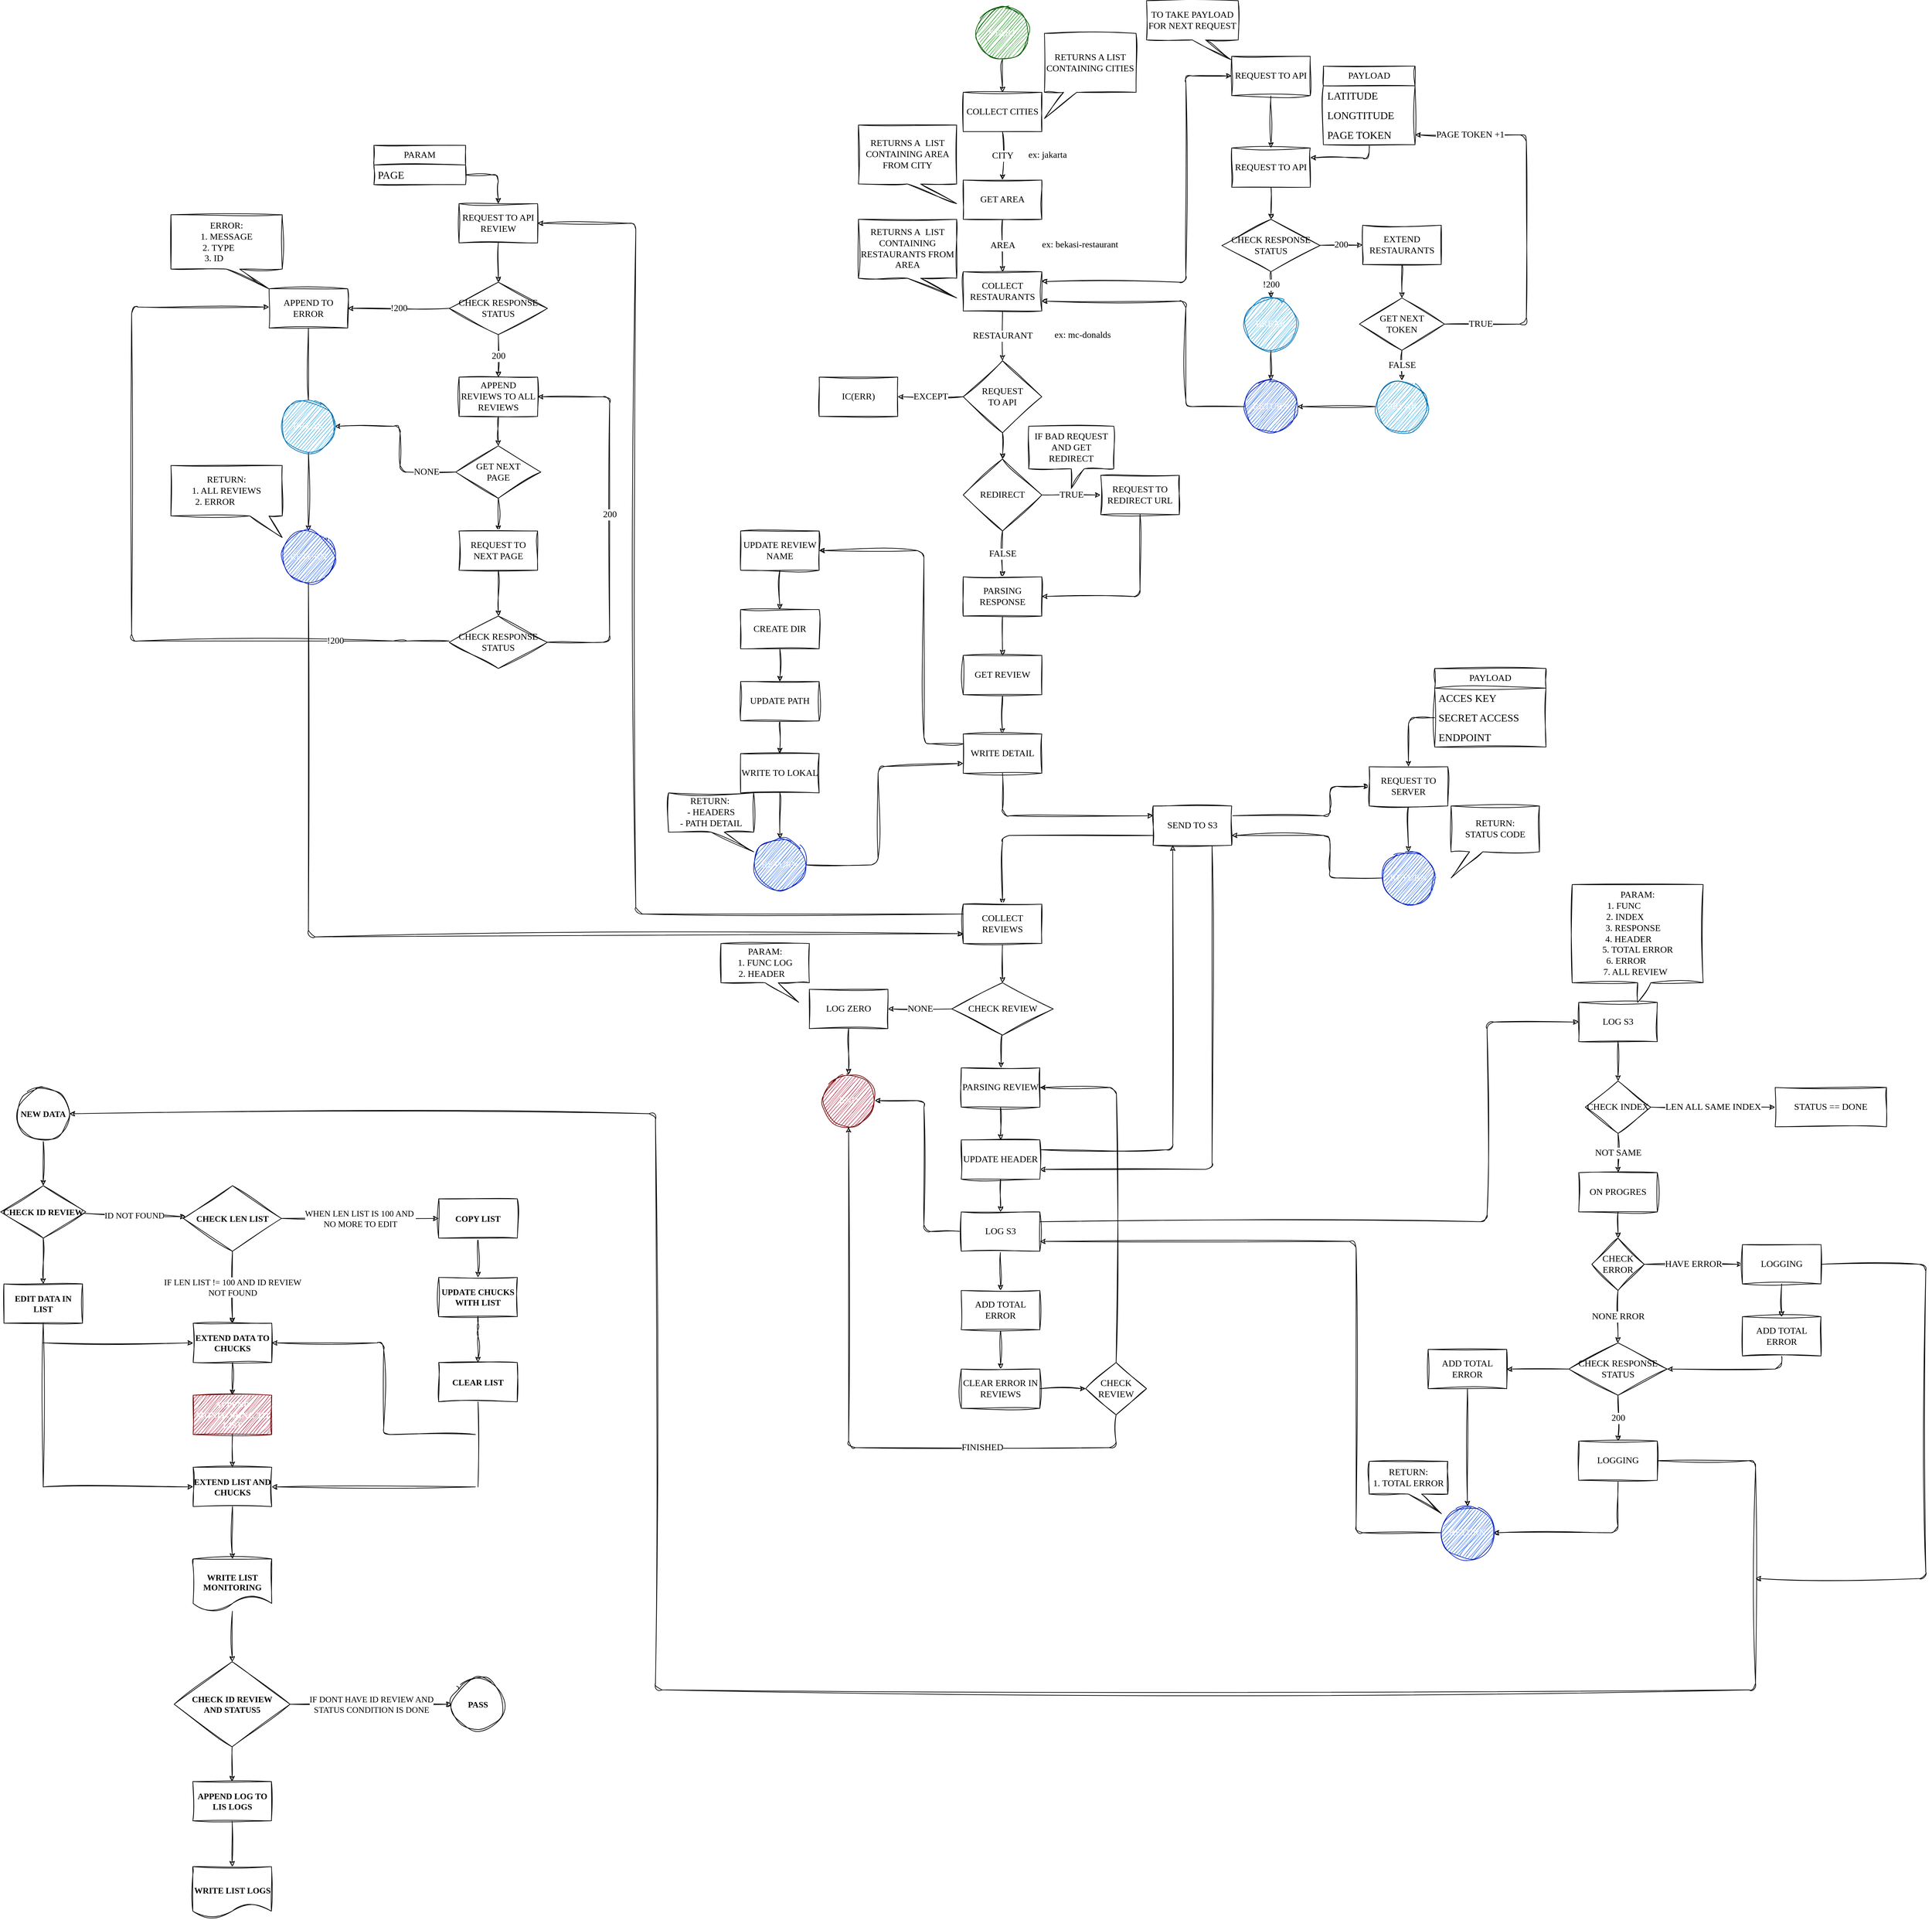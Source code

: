 <mxfile>
    <diagram id="xR6Hb9dv8PN4i5ZWUmFh" name="Page-1">
        <mxGraphModel dx="1412" dy="1956" grid="1" gridSize="10" guides="1" tooltips="1" connect="1" arrows="1" fold="1" page="1" pageScale="1" pageWidth="3300" pageHeight="4681" math="0" shadow="0">
            <root>
                <mxCell id="0"/>
                <mxCell id="1" parent="0"/>
                <mxCell id="5" value="" style="edgeStyle=none;sketch=1;hachureGap=4;jiggle=2;curveFitting=1;html=1;fontFamily=Verdana;fontSize=14;" edge="1" parent="1" source="2" target="4">
                    <mxGeometry relative="1" as="geometry"/>
                </mxCell>
                <mxCell id="2" value="START" style="ellipse;whiteSpace=wrap;html=1;aspect=fixed;sketch=1;hachureGap=4;jiggle=2;curveFitting=1;fontFamily=Verdana;fontSize=14;fillColor=#008a00;fontColor=#ffffff;strokeColor=#005700;" vertex="1" parent="1">
                    <mxGeometry x="1600" y="40" width="80" height="80" as="geometry"/>
                </mxCell>
                <mxCell id="9" value="CITY" style="edgeStyle=none;sketch=1;hachureGap=4;jiggle=2;curveFitting=1;html=1;fontFamily=Verdana;fontSize=14;" edge="1" parent="1" source="4" target="8">
                    <mxGeometry relative="1" as="geometry"/>
                </mxCell>
                <mxCell id="4" value="COLLECT CITIES" style="whiteSpace=wrap;html=1;fontSize=14;fontFamily=Verdana;sketch=1;hachureGap=4;jiggle=2;curveFitting=1;fontSource=https%3A%2F%2Ffonts.googleapis.com%2Fcss%3Ffamily%3DArchitects%2BDaughter;absoluteArcSize=0;" vertex="1" parent="1">
                    <mxGeometry x="1580" y="170" width="120" height="60" as="geometry"/>
                </mxCell>
                <mxCell id="7" value="RETURNS A LIST CONTAINING CITIES" style="shape=callout;whiteSpace=wrap;html=1;perimeter=calloutPerimeter;sketch=1;hachureGap=4;jiggle=2;curveFitting=1;fontFamily=Verdana;fontSize=14;position2=0;size=40;position=0.21;" vertex="1" parent="1">
                    <mxGeometry x="1704" y="80" width="140" height="130" as="geometry"/>
                </mxCell>
                <mxCell id="12" value="AREA" style="edgeStyle=none;sketch=1;hachureGap=4;jiggle=2;curveFitting=1;html=1;fontFamily=Verdana;fontSize=14;" edge="1" parent="1" source="8" target="11">
                    <mxGeometry relative="1" as="geometry"/>
                </mxCell>
                <mxCell id="8" value="GET AREA" style="whiteSpace=wrap;html=1;fontSize=14;fontFamily=Verdana;sketch=1;hachureGap=4;jiggle=2;curveFitting=1;fontSource=https%3A%2F%2Ffonts.googleapis.com%2Fcss%3Ffamily%3DArchitects%2BDaughter;" vertex="1" parent="1">
                    <mxGeometry x="1580" y="304" width="120" height="60" as="geometry"/>
                </mxCell>
                <mxCell id="10" value="RETURNS A&amp;nbsp; LIST CONTAINING AREA FROM CITY" style="shape=callout;whiteSpace=wrap;html=1;perimeter=calloutPerimeter;sketch=1;hachureGap=4;jiggle=2;curveFitting=1;fontFamily=Verdana;fontSize=14;position2=1;" vertex="1" parent="1">
                    <mxGeometry x="1420" y="220" width="150" height="120" as="geometry"/>
                </mxCell>
                <mxCell id="18" value="RESTAURANT" style="edgeStyle=none;sketch=1;hachureGap=4;jiggle=2;curveFitting=1;html=1;fontFamily=Verdana;fontSize=14;entryX=0.5;entryY=0;entryDx=0;entryDy=0;" edge="1" parent="1" source="11" target="55">
                    <mxGeometry relative="1" as="geometry">
                        <mxPoint x="1640" y="580" as="targetPoint"/>
                    </mxGeometry>
                </mxCell>
                <mxCell id="11" value="COLLECT RESTAURANTS" style="whiteSpace=wrap;html=1;fontSize=14;fontFamily=Verdana;sketch=1;hachureGap=4;jiggle=2;curveFitting=1;fontSource=https%3A%2F%2Ffonts.googleapis.com%2Fcss%3Ffamily%3DArchitects%2BDaughter;" vertex="1" parent="1">
                    <mxGeometry x="1580" y="444" width="120" height="60" as="geometry"/>
                </mxCell>
                <mxCell id="13" value="ex: jakarta" style="text;html=1;strokeColor=none;fillColor=none;align=center;verticalAlign=middle;whiteSpace=wrap;rounded=0;sketch=1;hachureGap=4;jiggle=2;curveFitting=1;fontFamily=Verdana;fontSize=14;" vertex="1" parent="1">
                    <mxGeometry x="1664" y="251" width="90" height="30" as="geometry"/>
                </mxCell>
                <mxCell id="15" value="ex: bekasi-restaurant" style="text;html=1;strokeColor=none;fillColor=none;align=center;verticalAlign=middle;whiteSpace=wrap;rounded=0;sketch=1;hachureGap=4;jiggle=2;curveFitting=1;fontFamily=Verdana;fontSize=14;" vertex="1" parent="1">
                    <mxGeometry x="1673" y="392" width="171" height="22" as="geometry"/>
                </mxCell>
                <mxCell id="16" value="RETURNS A&amp;nbsp; LIST CONTAINING RESTAURANTS FROM AREA" style="shape=callout;whiteSpace=wrap;html=1;perimeter=calloutPerimeter;sketch=1;hachureGap=4;jiggle=2;curveFitting=1;fontFamily=Verdana;fontSize=14;position2=1;" vertex="1" parent="1">
                    <mxGeometry x="1420" y="364" width="150" height="120" as="geometry"/>
                </mxCell>
                <mxCell id="20" value="ex: mc-donalds" style="text;html=1;strokeColor=none;fillColor=none;align=center;verticalAlign=middle;whiteSpace=wrap;rounded=0;sketch=1;hachureGap=4;jiggle=2;curveFitting=1;fontFamily=Verdana;fontSize=14;" vertex="1" parent="1">
                    <mxGeometry x="1697" y="530" width="131" height="22" as="geometry"/>
                </mxCell>
                <mxCell id="37" value="" style="edgeStyle=none;sketch=1;hachureGap=4;jiggle=2;curveFitting=1;html=1;fontFamily=Verdana;fontSize=14;" edge="1" parent="1" source="22" target="36">
                    <mxGeometry relative="1" as="geometry"/>
                </mxCell>
                <mxCell id="22" value="REQUEST TO API" style="rounded=0;whiteSpace=wrap;html=1;sketch=1;hachureGap=4;jiggle=2;curveFitting=1;fontFamily=Verdana;fontSize=14;" vertex="1" parent="1">
                    <mxGeometry x="1990" y="115" width="120" height="60" as="geometry"/>
                </mxCell>
                <mxCell id="23" value="" style="endArrow=classic;startArrow=classic;html=1;sketch=1;hachureGap=4;jiggle=2;curveFitting=1;fontFamily=Verdana;fontSize=14;entryX=0;entryY=0.5;entryDx=0;entryDy=0;exitX=1;exitY=0.25;exitDx=0;exitDy=0;" edge="1" parent="1" source="11" target="22">
                    <mxGeometry width="50" height="50" relative="1" as="geometry">
                        <mxPoint x="1720" y="450" as="sourcePoint"/>
                        <mxPoint x="1880" y="410" as="targetPoint"/>
                        <Array as="points">
                            <mxPoint x="1920" y="460"/>
                            <mxPoint x="1920" y="145"/>
                        </Array>
                    </mxGeometry>
                </mxCell>
                <mxCell id="26" value="PAYLOAD" style="swimlane;fontStyle=0;childLayout=stackLayout;horizontal=1;startSize=30;horizontalStack=0;resizeParent=1;resizeParentMax=0;resizeLast=0;collapsible=1;marginBottom=0;whiteSpace=wrap;html=1;sketch=1;hachureGap=4;jiggle=2;curveFitting=1;fontFamily=Verdana;fontSize=14;" vertex="1" parent="1">
                    <mxGeometry x="2130" y="130" width="140" height="120" as="geometry"/>
                </mxCell>
                <mxCell id="27" value="LATITUDE" style="text;strokeColor=none;fillColor=none;align=left;verticalAlign=middle;spacingLeft=4;spacingRight=4;overflow=hidden;points=[[0,0.5],[1,0.5]];portConstraint=eastwest;rotatable=0;whiteSpace=wrap;html=1;fontSize=16;sketch=1;hachureGap=4;jiggle=2;curveFitting=1;fontFamily=Verdana;" vertex="1" parent="26">
                    <mxGeometry y="30" width="140" height="30" as="geometry"/>
                </mxCell>
                <mxCell id="28" value="LONGTITUDE" style="text;strokeColor=none;fillColor=none;align=left;verticalAlign=middle;spacingLeft=4;spacingRight=4;overflow=hidden;points=[[0,0.5],[1,0.5]];portConstraint=eastwest;rotatable=0;whiteSpace=wrap;html=1;fontSize=16;sketch=1;hachureGap=4;jiggle=2;curveFitting=1;fontFamily=Verdana;" vertex="1" parent="26">
                    <mxGeometry y="60" width="140" height="30" as="geometry"/>
                </mxCell>
                <mxCell id="40" value="PAGE TOKEN" style="text;strokeColor=none;fillColor=none;align=left;verticalAlign=middle;spacingLeft=4;spacingRight=4;overflow=hidden;points=[[0,0.5],[1,0.5]];portConstraint=eastwest;rotatable=0;whiteSpace=wrap;html=1;fontSize=16;sketch=1;hachureGap=4;jiggle=2;curveFitting=1;fontFamily=Verdana;" vertex="1" parent="26">
                    <mxGeometry y="90" width="140" height="30" as="geometry"/>
                </mxCell>
                <mxCell id="42" value="" style="edgeStyle=none;sketch=1;hachureGap=4;jiggle=2;curveFitting=1;html=1;fontFamily=Verdana;fontSize=14;" edge="1" parent="1" source="36" target="41">
                    <mxGeometry relative="1" as="geometry"/>
                </mxCell>
                <mxCell id="36" value="REQUEST TO API" style="rounded=0;whiteSpace=wrap;html=1;sketch=1;hachureGap=4;jiggle=2;curveFitting=1;fontFamily=Verdana;fontSize=14;fontSource=https%3A%2F%2Ffonts.googleapis.com%2Fcss%3Ffamily%3DArchitects%2BDaughter;" vertex="1" parent="1">
                    <mxGeometry x="1990" y="255" width="120" height="60" as="geometry"/>
                </mxCell>
                <mxCell id="38" value="" style="endArrow=classic;html=1;sketch=1;hachureGap=4;jiggle=2;curveFitting=1;fontFamily=Verdana;fontSize=14;exitX=0.5;exitY=1.067;exitDx=0;exitDy=0;exitPerimeter=0;entryX=1;entryY=0.25;entryDx=0;entryDy=0;" edge="1" parent="1" source="40" target="36">
                    <mxGeometry width="50" height="50" relative="1" as="geometry">
                        <mxPoint x="2030" y="370" as="sourcePoint"/>
                        <mxPoint x="2080" y="320" as="targetPoint"/>
                        <Array as="points">
                            <mxPoint x="2200" y="270"/>
                        </Array>
                    </mxGeometry>
                </mxCell>
                <mxCell id="39" value="TO TAKE PAYLOAD FOR NEXT REQUEST" style="shape=callout;whiteSpace=wrap;html=1;perimeter=calloutPerimeter;sketch=1;hachureGap=4;jiggle=2;curveFitting=1;fontFamily=Verdana;fontSize=14;position2=0.92;" vertex="1" parent="1">
                    <mxGeometry x="1860" y="30" width="140" height="90" as="geometry"/>
                </mxCell>
                <mxCell id="44" value="!200" style="edgeStyle=none;sketch=1;hachureGap=4;jiggle=2;curveFitting=1;html=1;fontFamily=Verdana;fontSize=14;" edge="1" parent="1" source="41" target="43">
                    <mxGeometry relative="1" as="geometry"/>
                </mxCell>
                <mxCell id="46" value="200" style="edgeStyle=none;sketch=1;hachureGap=4;jiggle=2;curveFitting=1;html=1;fontFamily=Verdana;fontSize=14;" edge="1" parent="1" source="41" target="45">
                    <mxGeometry relative="1" as="geometry"/>
                </mxCell>
                <mxCell id="41" value="CHECK RESPONSE STATUS" style="rhombus;whiteSpace=wrap;html=1;fontSize=14;fontFamily=Verdana;rounded=0;sketch=1;hachureGap=4;jiggle=2;curveFitting=1;fontSource=https%3A%2F%2Ffonts.googleapis.com%2Fcss%3Ffamily%3DArchitects%2BDaughter;" vertex="1" parent="1">
                    <mxGeometry x="1975" y="364" width="150" height="80" as="geometry"/>
                </mxCell>
                <mxCell id="175" style="edgeStyle=none;sketch=1;hachureGap=4;jiggle=2;curveFitting=1;html=1;exitX=0.5;exitY=1;exitDx=0;exitDy=0;entryX=0.5;entryY=0;entryDx=0;entryDy=0;fontFamily=Verdana;fontSize=14;" edge="1" parent="1" source="43" target="172">
                    <mxGeometry relative="1" as="geometry"/>
                </mxCell>
                <mxCell id="43" value="BREAK" style="ellipse;whiteSpace=wrap;html=1;fontSize=14;fontFamily=Verdana;rounded=0;sketch=1;hachureGap=4;jiggle=2;curveFitting=1;fontSource=https%3A%2F%2Ffonts.googleapis.com%2Fcss%3Ffamily%3DArchitects%2BDaughter;fillColor=#1ba1e2;fontColor=#ffffff;strokeColor=#006EAF;" vertex="1" parent="1">
                    <mxGeometry x="2010" y="484" width="80" height="80" as="geometry"/>
                </mxCell>
                <mxCell id="48" value="" style="edgeStyle=none;sketch=1;hachureGap=4;jiggle=2;curveFitting=1;html=1;fontFamily=Verdana;fontSize=14;" edge="1" parent="1" source="45" target="47">
                    <mxGeometry relative="1" as="geometry"/>
                </mxCell>
                <mxCell id="45" value="EXTEND RESTAURANTS" style="whiteSpace=wrap;html=1;fontSize=14;fontFamily=Verdana;rounded=0;sketch=1;hachureGap=4;jiggle=2;curveFitting=1;fontSource=https%3A%2F%2Ffonts.googleapis.com%2Fcss%3Ffamily%3DArchitects%2BDaughter;" vertex="1" parent="1">
                    <mxGeometry x="2190" y="373" width="120" height="60" as="geometry"/>
                </mxCell>
                <mxCell id="50" value="FALSE" style="edgeStyle=none;sketch=1;hachureGap=4;jiggle=2;curveFitting=1;html=1;fontFamily=Verdana;fontSize=14;" edge="1" parent="1" source="47" target="49">
                    <mxGeometry relative="1" as="geometry"/>
                </mxCell>
                <mxCell id="47" value="GET NEXT &lt;br&gt;TOKEN" style="rhombus;whiteSpace=wrap;html=1;fontSize=14;fontFamily=Verdana;rounded=0;sketch=1;hachureGap=4;jiggle=2;curveFitting=1;fontSource=https%3A%2F%2Ffonts.googleapis.com%2Fcss%3Ffamily%3DArchitects%2BDaughter;" vertex="1" parent="1">
                    <mxGeometry x="2185" y="484" width="130" height="80" as="geometry"/>
                </mxCell>
                <mxCell id="174" style="edgeStyle=none;sketch=1;hachureGap=4;jiggle=2;curveFitting=1;html=1;exitX=0;exitY=0.5;exitDx=0;exitDy=0;entryX=1;entryY=0.5;entryDx=0;entryDy=0;fontFamily=Verdana;fontSize=14;" edge="1" parent="1" source="49" target="172">
                    <mxGeometry relative="1" as="geometry"/>
                </mxCell>
                <mxCell id="49" value="BREAK" style="ellipse;whiteSpace=wrap;html=1;fontSize=14;fontFamily=Verdana;rounded=0;sketch=1;hachureGap=4;jiggle=2;curveFitting=1;fontSource=https%3A%2F%2Ffonts.googleapis.com%2Fcss%3Ffamily%3DArchitects%2BDaughter;fillColor=#1ba1e2;fontColor=#ffffff;strokeColor=#006EAF;" vertex="1" parent="1">
                    <mxGeometry x="2210" y="610" width="80" height="80" as="geometry"/>
                </mxCell>
                <mxCell id="52" value="" style="endArrow=classic;html=1;sketch=1;hachureGap=4;jiggle=2;curveFitting=1;fontFamily=Verdana;fontSize=14;exitX=1;exitY=0.5;exitDx=0;exitDy=0;entryX=1;entryY=0.5;entryDx=0;entryDy=0;" edge="1" parent="1" source="47" target="40">
                    <mxGeometry width="50" height="50" relative="1" as="geometry">
                        <mxPoint x="2250" y="540" as="sourcePoint"/>
                        <mxPoint x="2300" y="490" as="targetPoint"/>
                        <Array as="points">
                            <mxPoint x="2440" y="524"/>
                            <mxPoint x="2440" y="235"/>
                        </Array>
                    </mxGeometry>
                </mxCell>
                <mxCell id="53" value="PAGE TOKEN +1" style="edgeLabel;html=1;align=center;verticalAlign=middle;resizable=0;points=[];fontSize=14;fontFamily=Verdana;" vertex="1" connectable="0" parent="52">
                    <mxGeometry x="0.781" y="3" relative="1" as="geometry">
                        <mxPoint x="20" y="-3" as="offset"/>
                    </mxGeometry>
                </mxCell>
                <mxCell id="54" value="TRUE" style="edgeLabel;html=1;align=center;verticalAlign=middle;resizable=0;points=[];fontSize=14;fontFamily=Verdana;" vertex="1" connectable="0" parent="52">
                    <mxGeometry x="-0.833" y="-4" relative="1" as="geometry">
                        <mxPoint x="6" y="-4" as="offset"/>
                    </mxGeometry>
                </mxCell>
                <mxCell id="57" value="EXCEPT" style="edgeStyle=none;sketch=1;hachureGap=4;jiggle=2;curveFitting=1;html=1;fontFamily=Verdana;fontSize=14;" edge="1" parent="1" source="55" target="56">
                    <mxGeometry relative="1" as="geometry"/>
                </mxCell>
                <mxCell id="59" value="" style="edgeStyle=none;sketch=1;hachureGap=4;jiggle=2;curveFitting=1;html=1;fontFamily=Verdana;fontSize=14;" edge="1" parent="1" source="55" target="58">
                    <mxGeometry relative="1" as="geometry"/>
                </mxCell>
                <mxCell id="55" value="REQUEST &lt;br&gt;TO API" style="rhombus;whiteSpace=wrap;html=1;sketch=1;hachureGap=4;jiggle=2;curveFitting=1;fontFamily=Verdana;fontSize=14;" vertex="1" parent="1">
                    <mxGeometry x="1580" y="580" width="120" height="110" as="geometry"/>
                </mxCell>
                <mxCell id="56" value="IC(ERR)" style="whiteSpace=wrap;html=1;fontSize=14;fontFamily=Verdana;sketch=1;hachureGap=4;jiggle=2;curveFitting=1;fontSource=https%3A%2F%2Ffonts.googleapis.com%2Fcss%3Ffamily%3DArchitects%2BDaughter;" vertex="1" parent="1">
                    <mxGeometry x="1360" y="605" width="120" height="60" as="geometry"/>
                </mxCell>
                <mxCell id="61" value="TRUE" style="edgeStyle=none;sketch=1;hachureGap=4;jiggle=2;curveFitting=1;html=1;fontFamily=Verdana;fontSize=14;" edge="1" parent="1" source="58" target="60">
                    <mxGeometry relative="1" as="geometry"/>
                </mxCell>
                <mxCell id="65" value="FALSE" style="edgeStyle=none;sketch=1;hachureGap=4;jiggle=2;curveFitting=1;html=1;fontFamily=Verdana;fontSize=14;" edge="1" parent="1" source="58" target="64">
                    <mxGeometry relative="1" as="geometry"/>
                </mxCell>
                <mxCell id="58" value="REDIRECT" style="rhombus;whiteSpace=wrap;html=1;sketch=1;hachureGap=4;jiggle=2;curveFitting=1;fontFamily=Verdana;fontSize=14;fontSource=https%3A%2F%2Ffonts.googleapis.com%2Fcss%3Ffamily%3DArchitects%2BDaughter;" vertex="1" parent="1">
                    <mxGeometry x="1580" y="730" width="120" height="110" as="geometry"/>
                </mxCell>
                <mxCell id="60" value="REQUEST TO REDIRECT URL" style="whiteSpace=wrap;html=1;fontSize=14;fontFamily=Verdana;sketch=1;hachureGap=4;jiggle=2;curveFitting=1;fontSource=https%3A%2F%2Ffonts.googleapis.com%2Fcss%3Ffamily%3DArchitects%2BDaughter;" vertex="1" parent="1">
                    <mxGeometry x="1790" y="755" width="120" height="60" as="geometry"/>
                </mxCell>
                <mxCell id="62" value="IF BAD REQUEST AND GET REDIRECT" style="shape=callout;whiteSpace=wrap;html=1;perimeter=calloutPerimeter;sketch=1;hachureGap=4;jiggle=2;curveFitting=1;fontFamily=Verdana;fontSize=14;" vertex="1" parent="1">
                    <mxGeometry x="1680" y="680" width="130" height="95" as="geometry"/>
                </mxCell>
                <mxCell id="68" value="" style="edgeStyle=none;sketch=1;hachureGap=4;jiggle=2;curveFitting=1;html=1;fontFamily=Verdana;fontSize=14;" edge="1" parent="1" source="64" target="67">
                    <mxGeometry relative="1" as="geometry"/>
                </mxCell>
                <mxCell id="64" value="PARSING RESPONSE" style="whiteSpace=wrap;html=1;fontSize=14;fontFamily=Verdana;sketch=1;hachureGap=4;jiggle=2;curveFitting=1;fontSource=https%3A%2F%2Ffonts.googleapis.com%2Fcss%3Ffamily%3DArchitects%2BDaughter;" vertex="1" parent="1">
                    <mxGeometry x="1580" y="910" width="120" height="60" as="geometry"/>
                </mxCell>
                <mxCell id="66" value="" style="endArrow=classic;html=1;sketch=1;hachureGap=4;jiggle=2;curveFitting=1;fontFamily=Verdana;fontSize=14;entryX=1;entryY=0.5;entryDx=0;entryDy=0;exitX=0.5;exitY=1;exitDx=0;exitDy=0;" edge="1" parent="1" source="60" target="64">
                    <mxGeometry width="50" height="50" relative="1" as="geometry">
                        <mxPoint x="1740" y="920" as="sourcePoint"/>
                        <mxPoint x="1790" y="870" as="targetPoint"/>
                        <Array as="points">
                            <mxPoint x="1850" y="940"/>
                        </Array>
                    </mxGeometry>
                </mxCell>
                <mxCell id="70" value="" style="edgeStyle=none;sketch=1;hachureGap=4;jiggle=2;curveFitting=1;html=1;fontFamily=Verdana;fontSize=14;" edge="1" parent="1" source="67" target="69">
                    <mxGeometry relative="1" as="geometry"/>
                </mxCell>
                <mxCell id="67" value="GET REVIEW" style="whiteSpace=wrap;html=1;fontSize=14;fontFamily=Verdana;sketch=1;hachureGap=4;jiggle=2;curveFitting=1;fontSource=https%3A%2F%2Ffonts.googleapis.com%2Fcss%3Ffamily%3DArchitects%2BDaughter;" vertex="1" parent="1">
                    <mxGeometry x="1580" y="1030" width="120" height="60" as="geometry"/>
                </mxCell>
                <mxCell id="153" style="edgeStyle=none;sketch=1;hachureGap=4;jiggle=2;curveFitting=1;html=1;exitX=0.5;exitY=1;exitDx=0;exitDy=0;entryX=0;entryY=0.25;entryDx=0;entryDy=0;fontFamily=Verdana;fontSize=14;" edge="1" parent="1" source="69" target="71">
                    <mxGeometry relative="1" as="geometry">
                        <Array as="points">
                            <mxPoint x="1640" y="1275"/>
                        </Array>
                    </mxGeometry>
                </mxCell>
                <mxCell id="69" value="WRITE DETAIL" style="whiteSpace=wrap;html=1;fontSize=14;fontFamily=Verdana;sketch=1;hachureGap=4;jiggle=2;curveFitting=1;fontSource=https%3A%2F%2Ffonts.googleapis.com%2Fcss%3Ffamily%3DArchitects%2BDaughter;" vertex="1" parent="1">
                    <mxGeometry x="1580" y="1150" width="120" height="60" as="geometry"/>
                </mxCell>
                <mxCell id="154" style="edgeStyle=none;sketch=1;hachureGap=4;jiggle=2;curveFitting=1;html=1;exitX=0;exitY=0.75;exitDx=0;exitDy=0;entryX=0.5;entryY=0;entryDx=0;entryDy=0;fontFamily=Verdana;fontSize=14;" edge="1" parent="1" source="71" target="96">
                    <mxGeometry relative="1" as="geometry">
                        <Array as="points">
                            <mxPoint x="1640" y="1305"/>
                        </Array>
                    </mxGeometry>
                </mxCell>
                <mxCell id="156" style="edgeStyle=none;sketch=1;hachureGap=4;jiggle=2;curveFitting=1;html=1;exitX=1;exitY=0.25;exitDx=0;exitDy=0;entryX=0;entryY=0.5;entryDx=0;entryDy=0;fontFamily=Verdana;fontSize=14;" edge="1" parent="1" source="71" target="85">
                    <mxGeometry relative="1" as="geometry">
                        <Array as="points">
                            <mxPoint x="2140" y="1275"/>
                            <mxPoint x="2140" y="1230"/>
                        </Array>
                    </mxGeometry>
                </mxCell>
                <mxCell id="158" style="edgeStyle=none;sketch=1;hachureGap=4;jiggle=2;curveFitting=1;html=1;exitX=0.75;exitY=1;exitDx=0;exitDy=0;fontFamily=Verdana;fontSize=14;entryX=1;entryY=0.75;entryDx=0;entryDy=0;" edge="1" parent="1" source="71" target="151">
                    <mxGeometry relative="1" as="geometry">
                        <mxPoint x="1760" y="1860" as="targetPoint"/>
                        <Array as="points">
                            <mxPoint x="1960" y="1815"/>
                        </Array>
                    </mxGeometry>
                </mxCell>
                <mxCell id="71" value="SEND TO S3" style="whiteSpace=wrap;html=1;fontSize=14;fontFamily=Verdana;sketch=1;hachureGap=4;jiggle=2;curveFitting=1;fontSource=https%3A%2F%2Ffonts.googleapis.com%2Fcss%3Ffamily%3DArchitects%2BDaughter;" vertex="1" parent="1">
                    <mxGeometry x="1870" y="1260" width="120" height="60" as="geometry"/>
                </mxCell>
                <mxCell id="75" value="" style="edgeStyle=none;sketch=1;hachureGap=4;jiggle=2;curveFitting=1;html=1;fontFamily=Verdana;fontSize=14;" edge="1" parent="1" source="73" target="74">
                    <mxGeometry relative="1" as="geometry"/>
                </mxCell>
                <mxCell id="73" value="UPDATE REVIEW NAME" style="rounded=0;whiteSpace=wrap;html=1;sketch=1;hachureGap=4;jiggle=2;curveFitting=1;fontFamily=Verdana;fontSize=14;" vertex="1" parent="1">
                    <mxGeometry x="1240" y="840" width="120" height="60" as="geometry"/>
                </mxCell>
                <mxCell id="77" value="" style="edgeStyle=none;sketch=1;hachureGap=4;jiggle=2;curveFitting=1;html=1;fontFamily=Verdana;fontSize=14;" edge="1" parent="1" source="74" target="76">
                    <mxGeometry relative="1" as="geometry"/>
                </mxCell>
                <mxCell id="74" value="CREATE DIR" style="whiteSpace=wrap;html=1;fontSize=14;fontFamily=Verdana;rounded=0;sketch=1;hachureGap=4;jiggle=2;curveFitting=1;fontSource=https%3A%2F%2Ffonts.googleapis.com%2Fcss%3Ffamily%3DArchitects%2BDaughter;" vertex="1" parent="1">
                    <mxGeometry x="1240" y="960" width="120" height="60" as="geometry"/>
                </mxCell>
                <mxCell id="79" value="" style="edgeStyle=none;sketch=1;hachureGap=4;jiggle=2;curveFitting=1;html=1;fontFamily=Verdana;fontSize=14;" edge="1" parent="1" source="76" target="78">
                    <mxGeometry relative="1" as="geometry"/>
                </mxCell>
                <mxCell id="76" value="UPDATE PATH" style="whiteSpace=wrap;html=1;fontSize=14;fontFamily=Verdana;rounded=0;sketch=1;hachureGap=4;jiggle=2;curveFitting=1;fontSource=https%3A%2F%2Ffonts.googleapis.com%2Fcss%3Ffamily%3DArchitects%2BDaughter;" vertex="1" parent="1">
                    <mxGeometry x="1240" y="1070" width="120" height="60" as="geometry"/>
                </mxCell>
                <mxCell id="83" value="" style="edgeStyle=none;sketch=1;hachureGap=4;jiggle=2;curveFitting=1;html=1;fontFamily=Verdana;fontSize=14;" edge="1" parent="1" source="78" target="82">
                    <mxGeometry relative="1" as="geometry"/>
                </mxCell>
                <mxCell id="78" value="WRITE TO LOKAL" style="whiteSpace=wrap;html=1;fontSize=14;fontFamily=Verdana;rounded=0;sketch=1;hachureGap=4;jiggle=2;curveFitting=1;fontSource=https%3A%2F%2Ffonts.googleapis.com%2Fcss%3Ffamily%3DArchitects%2BDaughter;" vertex="1" parent="1">
                    <mxGeometry x="1240" y="1180" width="120" height="60" as="geometry"/>
                </mxCell>
                <mxCell id="80" value="" style="endArrow=classic;html=1;sketch=1;hachureGap=4;jiggle=2;curveFitting=1;fontFamily=Verdana;fontSize=14;entryX=1;entryY=0.5;entryDx=0;entryDy=0;exitX=0;exitY=0.25;exitDx=0;exitDy=0;" edge="1" parent="1" source="69" target="73">
                    <mxGeometry width="50" height="50" relative="1" as="geometry">
                        <mxPoint x="1570" y="920" as="sourcePoint"/>
                        <mxPoint x="1620" y="870" as="targetPoint"/>
                        <Array as="points">
                            <mxPoint x="1520" y="1165"/>
                            <mxPoint x="1520" y="870"/>
                        </Array>
                    </mxGeometry>
                </mxCell>
                <mxCell id="81" value="" style="endArrow=classic;html=1;sketch=1;hachureGap=4;jiggle=2;curveFitting=1;fontFamily=Verdana;fontSize=14;exitX=1;exitY=0.5;exitDx=0;exitDy=0;entryX=0;entryY=0.75;entryDx=0;entryDy=0;" edge="1" parent="1" source="82" target="69">
                    <mxGeometry width="50" height="50" relative="1" as="geometry">
                        <mxPoint x="1570" y="920" as="sourcePoint"/>
                        <mxPoint x="1620" y="870" as="targetPoint"/>
                        <Array as="points">
                            <mxPoint x="1450" y="1350"/>
                            <mxPoint x="1450" y="1200"/>
                        </Array>
                    </mxGeometry>
                </mxCell>
                <mxCell id="82" value="RETURN" style="ellipse;whiteSpace=wrap;html=1;fontSize=14;fontFamily=Verdana;rounded=0;sketch=1;hachureGap=4;jiggle=2;curveFitting=1;fontSource=https%3A%2F%2Ffonts.googleapis.com%2Fcss%3Ffamily%3DArchitects%2BDaughter;fillColor=#0050ef;fontColor=#ffffff;strokeColor=#001DBC;" vertex="1" parent="1">
                    <mxGeometry x="1260" y="1310" width="80" height="80" as="geometry"/>
                </mxCell>
                <mxCell id="84" value="RETURN:&amp;nbsp;&lt;br&gt;- HEADERS&lt;br&gt;- PATH DETAIL" style="shape=callout;whiteSpace=wrap;html=1;perimeter=calloutPerimeter;sketch=1;hachureGap=4;jiggle=2;curveFitting=1;fontFamily=Verdana;fontSize=14;position2=1;" vertex="1" parent="1">
                    <mxGeometry x="1130" y="1240" width="130" height="90" as="geometry"/>
                </mxCell>
                <mxCell id="93" value="" style="edgeStyle=none;sketch=1;hachureGap=4;jiggle=2;curveFitting=1;html=1;fontFamily=Verdana;fontSize=14;" edge="1" parent="1" source="85" target="92">
                    <mxGeometry relative="1" as="geometry"/>
                </mxCell>
                <mxCell id="85" value="REQUEST TO SERVER" style="whiteSpace=wrap;html=1;fontSize=14;fontFamily=Verdana;sketch=1;hachureGap=4;jiggle=2;curveFitting=1;fontSource=https%3A%2F%2Ffonts.googleapis.com%2Fcss%3Ffamily%3DArchitects%2BDaughter;" vertex="1" parent="1">
                    <mxGeometry x="2200" y="1200" width="120" height="60" as="geometry"/>
                </mxCell>
                <mxCell id="87" value="PAYLOAD" style="swimlane;fontStyle=0;childLayout=stackLayout;horizontal=1;startSize=30;horizontalStack=0;resizeParent=1;resizeParentMax=0;resizeLast=0;collapsible=1;marginBottom=0;whiteSpace=wrap;html=1;sketch=1;hachureGap=4;jiggle=2;curveFitting=1;fontFamily=Verdana;fontSize=14;" vertex="1" parent="1">
                    <mxGeometry x="2300" y="1050" width="170" height="120" as="geometry"/>
                </mxCell>
                <mxCell id="88" value="ACCES KEY" style="text;strokeColor=none;fillColor=none;align=left;verticalAlign=middle;spacingLeft=4;spacingRight=4;overflow=hidden;points=[[0,0.5],[1,0.5]];portConstraint=eastwest;rotatable=0;whiteSpace=wrap;html=1;fontSize=16;sketch=1;hachureGap=4;jiggle=2;curveFitting=1;fontFamily=Verdana;" vertex="1" parent="87">
                    <mxGeometry y="30" width="170" height="30" as="geometry"/>
                </mxCell>
                <mxCell id="89" value="SECRET ACCESS" style="text;strokeColor=none;fillColor=none;align=left;verticalAlign=middle;spacingLeft=4;spacingRight=4;overflow=hidden;points=[[0,0.5],[1,0.5]];portConstraint=eastwest;rotatable=0;whiteSpace=wrap;html=1;fontSize=16;sketch=1;hachureGap=4;jiggle=2;curveFitting=1;fontFamily=Verdana;" vertex="1" parent="87">
                    <mxGeometry y="60" width="170" height="30" as="geometry"/>
                </mxCell>
                <mxCell id="90" value="ENDPOINT" style="text;strokeColor=none;fillColor=none;align=left;verticalAlign=middle;spacingLeft=4;spacingRight=4;overflow=hidden;points=[[0,0.5],[1,0.5]];portConstraint=eastwest;rotatable=0;whiteSpace=wrap;html=1;fontSize=16;sketch=1;hachureGap=4;jiggle=2;curveFitting=1;fontFamily=Verdana;" vertex="1" parent="87">
                    <mxGeometry y="90" width="170" height="30" as="geometry"/>
                </mxCell>
                <mxCell id="91" value="" style="endArrow=classic;html=1;sketch=1;hachureGap=4;jiggle=2;curveFitting=1;fontFamily=Verdana;fontSize=14;entryX=0.5;entryY=0;entryDx=0;entryDy=0;exitX=0;exitY=0.5;exitDx=0;exitDy=0;" edge="1" parent="1" source="89" target="85">
                    <mxGeometry width="50" height="50" relative="1" as="geometry">
                        <mxPoint x="2260" y="1120" as="sourcePoint"/>
                        <mxPoint x="2160" y="940" as="targetPoint"/>
                        <Array as="points">
                            <mxPoint x="2260" y="1125"/>
                        </Array>
                    </mxGeometry>
                </mxCell>
                <mxCell id="155" style="edgeStyle=none;sketch=1;hachureGap=4;jiggle=2;curveFitting=1;html=1;exitX=0;exitY=0.5;exitDx=0;exitDy=0;entryX=1;entryY=0.75;entryDx=0;entryDy=0;fontFamily=Verdana;fontSize=14;" edge="1" parent="1" source="92" target="71">
                    <mxGeometry relative="1" as="geometry">
                        <Array as="points">
                            <mxPoint x="2140" y="1370"/>
                            <mxPoint x="2140" y="1305"/>
                        </Array>
                    </mxGeometry>
                </mxCell>
                <mxCell id="92" value="RETURN" style="ellipse;whiteSpace=wrap;html=1;fontSize=14;fontFamily=Verdana;sketch=1;hachureGap=4;jiggle=2;curveFitting=1;fontSource=https%3A%2F%2Ffonts.googleapis.com%2Fcss%3Ffamily%3DArchitects%2BDaughter;fillColor=#0050ef;fontColor=#ffffff;strokeColor=#001DBC;" vertex="1" parent="1">
                    <mxGeometry x="2220" y="1330" width="80" height="80" as="geometry"/>
                </mxCell>
                <mxCell id="140" style="edgeStyle=none;sketch=1;hachureGap=4;jiggle=2;curveFitting=1;html=1;exitX=0.5;exitY=1;exitDx=0;exitDy=0;entryX=0.5;entryY=0;entryDx=0;entryDy=0;fontFamily=Verdana;fontSize=14;" edge="1" parent="1" source="96" target="139">
                    <mxGeometry relative="1" as="geometry"/>
                </mxCell>
                <mxCell id="96" value="COLLECT REVIEWS" style="whiteSpace=wrap;html=1;fontSize=14;fontFamily=Verdana;sketch=1;hachureGap=4;jiggle=2;curveFitting=1;fontSource=https%3A%2F%2Ffonts.googleapis.com%2Fcss%3Ffamily%3DArchitects%2BDaughter;" vertex="1" parent="1">
                    <mxGeometry x="1580" y="1410" width="120" height="60" as="geometry"/>
                </mxCell>
                <mxCell id="105" value="" style="edgeStyle=none;sketch=1;hachureGap=4;jiggle=2;curveFitting=1;html=1;fontFamily=Verdana;fontSize=14;entryX=0.5;entryY=0;entryDx=0;entryDy=0;" edge="1" parent="1" source="98" target="106">
                    <mxGeometry relative="1" as="geometry">
                        <mxPoint x="870" y="470" as="targetPoint"/>
                    </mxGeometry>
                </mxCell>
                <mxCell id="98" value="REQUEST TO API REVIEW" style="rounded=0;whiteSpace=wrap;html=1;sketch=1;hachureGap=4;jiggle=2;curveFitting=1;fontFamily=Verdana;fontSize=14;" vertex="1" parent="1">
                    <mxGeometry x="810" y="340" width="120" height="60" as="geometry"/>
                </mxCell>
                <mxCell id="99" value="PARAM" style="swimlane;fontStyle=0;childLayout=stackLayout;horizontal=1;startSize=30;horizontalStack=0;resizeParent=1;resizeParentMax=0;resizeLast=0;collapsible=1;marginBottom=0;whiteSpace=wrap;html=1;sketch=1;hachureGap=4;jiggle=2;curveFitting=1;fontFamily=Verdana;fontSize=14;" vertex="1" parent="1">
                    <mxGeometry x="680" y="251" width="140" height="60" as="geometry"/>
                </mxCell>
                <mxCell id="100" value="PAGE" style="text;strokeColor=none;fillColor=none;align=left;verticalAlign=middle;spacingLeft=4;spacingRight=4;overflow=hidden;points=[[0,0.5],[1,0.5]];portConstraint=eastwest;rotatable=0;whiteSpace=wrap;html=1;fontSize=16;sketch=1;hachureGap=4;jiggle=2;curveFitting=1;fontFamily=Verdana;" vertex="1" parent="99">
                    <mxGeometry y="30" width="140" height="30" as="geometry"/>
                </mxCell>
                <mxCell id="103" value="" style="endArrow=classic;html=1;sketch=1;hachureGap=4;jiggle=2;curveFitting=1;fontFamily=Verdana;fontSize=14;exitX=1;exitY=0.5;exitDx=0;exitDy=0;entryX=0.5;entryY=0;entryDx=0;entryDy=0;" edge="1" parent="1" source="100" target="98">
                    <mxGeometry width="50" height="50" relative="1" as="geometry">
                        <mxPoint x="1120" y="780" as="sourcePoint"/>
                        <mxPoint x="1170" y="730" as="targetPoint"/>
                        <Array as="points">
                            <mxPoint x="870" y="296"/>
                        </Array>
                    </mxGeometry>
                </mxCell>
                <mxCell id="108" value="!200" style="edgeStyle=none;sketch=1;hachureGap=4;jiggle=2;curveFitting=1;html=1;fontFamily=Verdana;fontSize=14;" edge="1" parent="1" source="106" target="107">
                    <mxGeometry relative="1" as="geometry"/>
                </mxCell>
                <mxCell id="118" value="200" style="edgeStyle=none;sketch=1;hachureGap=4;jiggle=2;curveFitting=1;html=1;fontFamily=Verdana;fontSize=14;" edge="1" parent="1" source="106" target="117">
                    <mxGeometry relative="1" as="geometry"/>
                </mxCell>
                <mxCell id="106" value="CHECK RESPONSE STATUS" style="rhombus;whiteSpace=wrap;html=1;fontSize=14;fontFamily=Verdana;rounded=0;sketch=1;hachureGap=4;jiggle=2;curveFitting=1;fontSource=https%3A%2F%2Ffonts.googleapis.com%2Fcss%3Ffamily%3DArchitects%2BDaughter;" vertex="1" parent="1">
                    <mxGeometry x="795" y="460" width="150" height="80" as="geometry"/>
                </mxCell>
                <mxCell id="115" value="" style="edgeStyle=none;sketch=1;hachureGap=4;jiggle=2;curveFitting=1;html=1;fontFamily=Verdana;fontSize=14;startArrow=none;" edge="1" parent="1" source="135" target="114">
                    <mxGeometry relative="1" as="geometry"/>
                </mxCell>
                <mxCell id="107" value="APPEND TO ERROR" style="whiteSpace=wrap;html=1;fontSize=14;fontFamily=Verdana;rounded=0;sketch=1;hachureGap=4;jiggle=2;curveFitting=1;fontSource=https%3A%2F%2Ffonts.googleapis.com%2Fcss%3Ffamily%3DArchitects%2BDaughter;" vertex="1" parent="1">
                    <mxGeometry x="520" y="470" width="120" height="60" as="geometry"/>
                </mxCell>
                <mxCell id="113" value="ERROR:&lt;br&gt;1. MESSAGE&lt;br&gt;2. TYPE&amp;nbsp; &amp;nbsp; &amp;nbsp; &amp;nbsp;&lt;br&gt;3. ID&amp;nbsp; &amp;nbsp; &amp;nbsp; &amp;nbsp; &amp;nbsp; &amp;nbsp;" style="shape=callout;whiteSpace=wrap;html=1;perimeter=calloutPerimeter;sketch=1;hachureGap=4;jiggle=2;curveFitting=1;fontFamily=Verdana;fontSize=14;position2=0.88;" vertex="1" parent="1">
                    <mxGeometry x="370" y="357" width="170" height="113" as="geometry"/>
                </mxCell>
                <mxCell id="114" value="RETURN" style="ellipse;whiteSpace=wrap;html=1;fontSize=14;fontFamily=Verdana;rounded=0;sketch=1;hachureGap=4;jiggle=2;curveFitting=1;fontSource=https%3A%2F%2Ffonts.googleapis.com%2Fcss%3Ffamily%3DArchitects%2BDaughter;fillColor=#0050ef;fontColor=#ffffff;strokeColor=#001DBC;" vertex="1" parent="1">
                    <mxGeometry x="540" y="840" width="80" height="80" as="geometry"/>
                </mxCell>
                <mxCell id="116" value="RETURN:&lt;br&gt;1. ALL REVIEWS&lt;br&gt;2. ERROR&amp;nbsp; &amp;nbsp; &amp;nbsp; &amp;nbsp; &amp;nbsp;&amp;nbsp;" style="shape=callout;whiteSpace=wrap;html=1;perimeter=calloutPerimeter;sketch=1;hachureGap=4;jiggle=2;curveFitting=1;fontFamily=Verdana;fontSize=14;position2=1;base=29;size=33;position=0.71;" vertex="1" parent="1">
                    <mxGeometry x="370" y="740" width="170" height="110" as="geometry"/>
                </mxCell>
                <mxCell id="121" value="" style="edgeStyle=none;sketch=1;hachureGap=4;jiggle=2;curveFitting=1;html=1;fontFamily=Verdana;fontSize=14;entryX=0.5;entryY=0;entryDx=0;entryDy=0;" edge="1" parent="1" source="117" target="122">
                    <mxGeometry relative="1" as="geometry">
                        <mxPoint x="870" y="735" as="targetPoint"/>
                    </mxGeometry>
                </mxCell>
                <mxCell id="117" value="APPEND REVIEWS TO ALL REVIEWS" style="whiteSpace=wrap;html=1;fontSize=14;fontFamily=Verdana;rounded=0;sketch=1;hachureGap=4;jiggle=2;curveFitting=1;fontSource=https%3A%2F%2Ffonts.googleapis.com%2Fcss%3Ffamily%3DArchitects%2BDaughter;" vertex="1" parent="1">
                    <mxGeometry x="810" y="605" width="120" height="60" as="geometry"/>
                </mxCell>
                <mxCell id="128" value="" style="edgeStyle=none;sketch=1;hachureGap=4;jiggle=2;curveFitting=1;html=1;fontFamily=Verdana;fontSize=14;" edge="1" parent="1" source="122" target="127">
                    <mxGeometry relative="1" as="geometry"/>
                </mxCell>
                <mxCell id="122" value="GET NEXT &lt;br&gt;PAGE" style="rhombus;whiteSpace=wrap;html=1;fontSize=14;fontFamily=Verdana;rounded=0;sketch=1;hachureGap=4;jiggle=2;curveFitting=1;fontSource=https%3A%2F%2Ffonts.googleapis.com%2Fcss%3Ffamily%3DArchitects%2BDaughter;" vertex="1" parent="1">
                    <mxGeometry x="805" y="710" width="130" height="80" as="geometry"/>
                </mxCell>
                <mxCell id="125" value="NONE" style="endArrow=classic;html=1;sketch=1;hachureGap=4;jiggle=2;curveFitting=1;fontFamily=Verdana;fontSize=14;exitX=0;exitY=0.5;exitDx=0;exitDy=0;entryX=1;entryY=0.5;entryDx=0;entryDy=0;" edge="1" parent="1" source="122" target="135">
                    <mxGeometry x="-0.647" width="50" height="50" relative="1" as="geometry">
                        <mxPoint x="810" y="830" as="sourcePoint"/>
                        <mxPoint x="720" y="840" as="targetPoint"/>
                        <Array as="points">
                            <mxPoint x="720" y="750"/>
                            <mxPoint x="720" y="680"/>
                        </Array>
                        <mxPoint as="offset"/>
                    </mxGeometry>
                </mxCell>
                <mxCell id="131" value="" style="edgeStyle=none;sketch=1;hachureGap=4;jiggle=2;curveFitting=1;html=1;fontFamily=Verdana;fontSize=14;entryX=0.5;entryY=0;entryDx=0;entryDy=0;" edge="1" parent="1" source="127" target="132">
                    <mxGeometry relative="1" as="geometry">
                        <mxPoint x="870" y="970" as="targetPoint"/>
                    </mxGeometry>
                </mxCell>
                <mxCell id="127" value="REQUEST TO NEXT PAGE" style="whiteSpace=wrap;html=1;fontSize=14;fontFamily=Verdana;rounded=0;sketch=1;hachureGap=4;jiggle=2;curveFitting=1;fontSource=https%3A%2F%2Ffonts.googleapis.com%2Fcss%3Ffamily%3DArchitects%2BDaughter;" vertex="1" parent="1">
                    <mxGeometry x="810" y="840" width="120" height="60" as="geometry"/>
                </mxCell>
                <mxCell id="132" value="CHECK RESPONSE STATUS" style="rhombus;whiteSpace=wrap;html=1;fontSize=14;fontFamily=Verdana;rounded=0;sketch=1;hachureGap=4;jiggle=2;curveFitting=1;fontSource=https%3A%2F%2Ffonts.googleapis.com%2Fcss%3Ffamily%3DArchitects%2BDaughter;" vertex="1" parent="1">
                    <mxGeometry x="795" y="970" width="150" height="80" as="geometry"/>
                </mxCell>
                <mxCell id="133" value="200" style="endArrow=classic;html=1;sketch=1;hachureGap=4;jiggle=2;curveFitting=1;fontFamily=Verdana;fontSize=14;exitX=1;exitY=0.5;exitDx=0;exitDy=0;entryX=1;entryY=0.5;entryDx=0;entryDy=0;" edge="1" parent="1" source="132" target="117">
                    <mxGeometry width="50" height="50" relative="1" as="geometry">
                        <mxPoint x="810" y="830" as="sourcePoint"/>
                        <mxPoint x="860" y="780" as="targetPoint"/>
                        <Array as="points">
                            <mxPoint x="1040" y="1010"/>
                            <mxPoint x="1040" y="635"/>
                        </Array>
                    </mxGeometry>
                </mxCell>
                <mxCell id="134" value="!200" style="endArrow=classic;html=1;sketch=1;hachureGap=4;jiggle=2;curveFitting=1;fontFamily=Verdana;fontSize=14;entryX=0;entryY=0.5;entryDx=0;entryDy=0;exitX=0;exitY=0.5;exitDx=0;exitDy=0;" edge="1" parent="1">
                    <mxGeometry x="-0.71" width="50" height="50" relative="1" as="geometry">
                        <mxPoint x="795" y="1008" as="sourcePoint"/>
                        <mxPoint x="520" y="498" as="targetPoint"/>
                        <Array as="points">
                            <mxPoint x="720" y="1008"/>
                            <mxPoint x="310" y="1008"/>
                            <mxPoint x="310" y="498"/>
                        </Array>
                        <mxPoint as="offset"/>
                    </mxGeometry>
                </mxCell>
                <mxCell id="136" value="" style="edgeStyle=none;sketch=1;hachureGap=4;jiggle=2;curveFitting=1;html=1;fontFamily=Verdana;fontSize=14;endArrow=none;" edge="1" parent="1" source="107" target="135">
                    <mxGeometry relative="1" as="geometry">
                        <mxPoint x="580" y="530" as="sourcePoint"/>
                        <mxPoint x="580" y="840" as="targetPoint"/>
                    </mxGeometry>
                </mxCell>
                <mxCell id="135" value="BREAK" style="ellipse;whiteSpace=wrap;html=1;fontSize=14;fontFamily=Verdana;rounded=0;sketch=1;hachureGap=4;jiggle=2;curveFitting=1;fontSource=https%3A%2F%2Ffonts.googleapis.com%2Fcss%3Ffamily%3DArchitects%2BDaughter;fillColor=#1ba1e2;strokeColor=#006EAF;fontColor=#ffffff;" vertex="1" parent="1">
                    <mxGeometry x="540" y="640" width="80" height="80" as="geometry"/>
                </mxCell>
                <mxCell id="137" value="" style="endArrow=classic;html=1;sketch=1;hachureGap=4;jiggle=2;curveFitting=1;fontFamily=Verdana;fontSize=14;entryX=1;entryY=0.5;entryDx=0;entryDy=0;exitX=0;exitY=0.25;exitDx=0;exitDy=0;" edge="1" parent="1" source="96" target="98">
                    <mxGeometry width="50" height="50" relative="1" as="geometry">
                        <mxPoint x="1190" y="980" as="sourcePoint"/>
                        <mxPoint x="1240" y="930" as="targetPoint"/>
                        <Array as="points">
                            <mxPoint x="1080" y="1425"/>
                            <mxPoint x="1080" y="370"/>
                        </Array>
                    </mxGeometry>
                </mxCell>
                <mxCell id="138" value="" style="endArrow=classic;html=1;sketch=1;hachureGap=4;jiggle=2;curveFitting=1;fontFamily=Verdana;fontSize=14;exitX=0.5;exitY=1;exitDx=0;exitDy=0;entryX=0;entryY=0.75;entryDx=0;entryDy=0;" edge="1" parent="1" source="114" target="96">
                    <mxGeometry width="50" height="50" relative="1" as="geometry">
                        <mxPoint x="820" y="980" as="sourcePoint"/>
                        <mxPoint x="870" y="930" as="targetPoint"/>
                        <Array as="points">
                            <mxPoint x="580" y="1460"/>
                        </Array>
                    </mxGeometry>
                </mxCell>
                <mxCell id="146" value="NONE" style="edgeStyle=none;sketch=1;hachureGap=4;jiggle=2;curveFitting=1;html=1;fontFamily=Verdana;fontSize=14;" edge="1" parent="1" source="139" target="145">
                    <mxGeometry relative="1" as="geometry"/>
                </mxCell>
                <mxCell id="150" value="" style="edgeStyle=none;sketch=1;hachureGap=4;jiggle=2;curveFitting=1;html=1;fontFamily=Verdana;fontSize=14;" edge="1" parent="1" source="139" target="149">
                    <mxGeometry relative="1" as="geometry"/>
                </mxCell>
                <mxCell id="139" value="CHECK REVIEW" style="rhombus;whiteSpace=wrap;html=1;fontSize=14;fontFamily=Verdana;rounded=0;sketch=1;hachureGap=4;jiggle=2;curveFitting=1;fontSource=https%3A%2F%2Ffonts.googleapis.com%2Fcss%3Ffamily%3DArchitects%2BDaughter;" vertex="1" parent="1">
                    <mxGeometry x="1562.5" y="1530" width="155" height="80" as="geometry"/>
                </mxCell>
                <mxCell id="148" value="" style="edgeStyle=none;sketch=1;hachureGap=4;jiggle=2;curveFitting=1;html=1;fontFamily=Verdana;fontSize=14;" edge="1" parent="1" source="145" target="147">
                    <mxGeometry relative="1" as="geometry"/>
                </mxCell>
                <mxCell id="145" value="LOG ZERO" style="whiteSpace=wrap;html=1;fontSize=14;fontFamily=Verdana;rounded=0;sketch=1;hachureGap=4;jiggle=2;curveFitting=1;fontSource=https%3A%2F%2Ffonts.googleapis.com%2Fcss%3Ffamily%3DArchitects%2BDaughter;" vertex="1" parent="1">
                    <mxGeometry x="1345" y="1540" width="120" height="60" as="geometry"/>
                </mxCell>
                <mxCell id="147" value="END" style="ellipse;whiteSpace=wrap;html=1;fontSize=14;fontFamily=Verdana;rounded=0;sketch=1;hachureGap=4;jiggle=2;curveFitting=1;fontSource=https%3A%2F%2Ffonts.googleapis.com%2Fcss%3Ffamily%3DArchitects%2BDaughter;fillColor=#a20025;fontColor=#ffffff;strokeColor=#6F0000;" vertex="1" parent="1">
                    <mxGeometry x="1365" y="1670" width="80" height="80" as="geometry"/>
                </mxCell>
                <mxCell id="152" value="" style="edgeStyle=none;sketch=1;hachureGap=4;jiggle=2;curveFitting=1;html=1;fontFamily=Verdana;fontSize=14;" edge="1" parent="1" source="149" target="151">
                    <mxGeometry relative="1" as="geometry"/>
                </mxCell>
                <mxCell id="149" value="PARSING REVIEW" style="whiteSpace=wrap;html=1;fontSize=14;fontFamily=Verdana;rounded=0;sketch=1;hachureGap=4;jiggle=2;curveFitting=1;fontSource=https%3A%2F%2Ffonts.googleapis.com%2Fcss%3Ffamily%3DArchitects%2BDaughter;" vertex="1" parent="1">
                    <mxGeometry x="1577" y="1660" width="120" height="60" as="geometry"/>
                </mxCell>
                <mxCell id="157" style="edgeStyle=none;sketch=1;hachureGap=4;jiggle=2;curveFitting=1;html=1;exitX=1;exitY=0.25;exitDx=0;exitDy=0;entryX=0.25;entryY=1;entryDx=0;entryDy=0;fontFamily=Verdana;fontSize=14;" edge="1" parent="1" source="151" target="71">
                    <mxGeometry relative="1" as="geometry">
                        <Array as="points">
                            <mxPoint x="1900" y="1785"/>
                        </Array>
                    </mxGeometry>
                </mxCell>
                <mxCell id="165" value="" style="edgeStyle=none;sketch=1;hachureGap=4;jiggle=2;curveFitting=1;html=1;fontFamily=Verdana;fontSize=14;" edge="1" parent="1" source="151" target="164">
                    <mxGeometry relative="1" as="geometry"/>
                </mxCell>
                <mxCell id="151" value="UPDATE HEADER" style="whiteSpace=wrap;html=1;fontSize=14;fontFamily=Verdana;rounded=0;sketch=1;hachureGap=4;jiggle=2;curveFitting=1;fontSource=https%3A%2F%2Ffonts.googleapis.com%2Fcss%3Ffamily%3DArchitects%2BDaughter;" vertex="1" parent="1">
                    <mxGeometry x="1577" y="1770" width="120" height="60" as="geometry"/>
                </mxCell>
                <mxCell id="166" style="edgeStyle=none;sketch=1;hachureGap=4;jiggle=2;curveFitting=1;html=1;exitX=0;exitY=0.5;exitDx=0;exitDy=0;entryX=1;entryY=0.5;entryDx=0;entryDy=0;fontFamily=Verdana;fontSize=14;" edge="1" parent="1" source="164" target="147">
                    <mxGeometry relative="1" as="geometry">
                        <Array as="points">
                            <mxPoint x="1520" y="1910"/>
                            <mxPoint x="1520" y="1710"/>
                        </Array>
                    </mxGeometry>
                </mxCell>
                <mxCell id="211" style="edgeStyle=none;sketch=1;hachureGap=4;jiggle=2;curveFitting=1;html=1;exitX=1;exitY=0.25;exitDx=0;exitDy=0;entryX=0;entryY=0.5;entryDx=0;entryDy=0;fontFamily=Verdana;fontSize=14;" edge="1" parent="1" source="164" target="177">
                    <mxGeometry relative="1" as="geometry">
                        <Array as="points">
                            <mxPoint x="2380" y="1895"/>
                            <mxPoint x="2380" y="1590"/>
                        </Array>
                    </mxGeometry>
                </mxCell>
                <mxCell id="214" value="" style="edgeStyle=none;sketch=1;hachureGap=4;jiggle=2;curveFitting=1;html=1;fontFamily=Verdana;fontSize=14;" edge="1" parent="1" source="164" target="213">
                    <mxGeometry relative="1" as="geometry"/>
                </mxCell>
                <mxCell id="164" value="LOG S3" style="whiteSpace=wrap;html=1;fontSize=14;fontFamily=Verdana;rounded=0;sketch=1;hachureGap=4;jiggle=2;curveFitting=1;fontSource=https%3A%2F%2Ffonts.googleapis.com%2Fcss%3Ffamily%3DArchitects%2BDaughter;" vertex="1" parent="1">
                    <mxGeometry x="1577" y="1880" width="120" height="60" as="geometry"/>
                </mxCell>
                <mxCell id="168" value="PARAM:&lt;br&gt;1. FUNC LOG&lt;br&gt;2. HEADER&amp;nbsp; &amp;nbsp;" style="shape=callout;whiteSpace=wrap;html=1;perimeter=calloutPerimeter;sketch=1;hachureGap=4;jiggle=2;curveFitting=1;fontFamily=Verdana;fontSize=14;position2=0.88;" vertex="1" parent="1">
                    <mxGeometry x="1210" y="1470" width="135" height="90" as="geometry"/>
                </mxCell>
                <mxCell id="171" value="RETURN:&lt;br&gt;STATUS CODE" style="shape=callout;whiteSpace=wrap;html=1;perimeter=calloutPerimeter;sketch=1;hachureGap=4;jiggle=2;curveFitting=1;fontFamily=Verdana;fontSize=14;position2=0;size=40;position=0.21;" vertex="1" parent="1">
                    <mxGeometry x="2325" y="1260" width="135" height="110" as="geometry"/>
                </mxCell>
                <mxCell id="176" style="edgeStyle=none;sketch=1;hachureGap=4;jiggle=2;curveFitting=1;html=1;exitX=0;exitY=0.5;exitDx=0;exitDy=0;fontFamily=Verdana;fontSize=14;entryX=1;entryY=0.75;entryDx=0;entryDy=0;" edge="1" parent="1" source="172" target="11">
                    <mxGeometry relative="1" as="geometry">
                        <mxPoint x="1920" y="650" as="targetPoint"/>
                        <Array as="points">
                            <mxPoint x="1920" y="650"/>
                            <mxPoint x="1920" y="489"/>
                        </Array>
                    </mxGeometry>
                </mxCell>
                <mxCell id="172" value="RETURN" style="ellipse;whiteSpace=wrap;html=1;fontSize=14;fontFamily=Verdana;sketch=1;hachureGap=4;jiggle=2;curveFitting=1;fontSource=https%3A%2F%2Ffonts.googleapis.com%2Fcss%3Ffamily%3DArchitects%2BDaughter;fillColor=#0050ef;fontColor=#ffffff;strokeColor=#001DBC;" vertex="1" parent="1">
                    <mxGeometry x="2010" y="610" width="80" height="80" as="geometry"/>
                </mxCell>
                <mxCell id="182" value="" style="edgeStyle=none;sketch=1;hachureGap=4;jiggle=2;curveFitting=1;html=1;fontFamily=Verdana;fontSize=14;" edge="1" parent="1" source="177" target="181">
                    <mxGeometry relative="1" as="geometry"/>
                </mxCell>
                <mxCell id="177" value="LOG S3" style="rounded=0;whiteSpace=wrap;html=1;sketch=1;hachureGap=4;jiggle=2;curveFitting=1;fontFamily=Verdana;fontSize=14;" vertex="1" parent="1">
                    <mxGeometry x="2520" y="1560" width="120" height="60" as="geometry"/>
                </mxCell>
                <mxCell id="179" value="PARAM:&lt;br&gt;1. FUNC&amp;nbsp; &amp;nbsp; &amp;nbsp; &amp;nbsp; &amp;nbsp; &amp;nbsp;&amp;nbsp;&lt;br&gt;2. INDEX&amp;nbsp; &amp;nbsp; &amp;nbsp; &amp;nbsp; &amp;nbsp; &amp;nbsp;&lt;br&gt;3. RESPONSE&amp;nbsp; &amp;nbsp;&amp;nbsp;&lt;br&gt;4. HEADER&amp;nbsp; &amp;nbsp; &amp;nbsp; &amp;nbsp;&amp;nbsp;&lt;br&gt;5. TOTAL ERROR&lt;br&gt;6. ERROR&amp;nbsp; &amp;nbsp; &amp;nbsp; &amp;nbsp; &amp;nbsp;&amp;nbsp;&lt;br&gt;7. ALL REVIEW&amp;nbsp;&amp;nbsp;" style="shape=callout;whiteSpace=wrap;html=1;perimeter=calloutPerimeter;sketch=1;hachureGap=4;jiggle=2;curveFitting=1;fontFamily=Verdana;fontSize=14;" vertex="1" parent="1">
                    <mxGeometry x="2510" y="1380" width="200" height="180" as="geometry"/>
                </mxCell>
                <mxCell id="184" value="LEN ALL SAME INDEX" style="edgeStyle=none;sketch=1;hachureGap=4;jiggle=2;curveFitting=1;html=1;fontFamily=Verdana;fontSize=14;" edge="1" parent="1" source="181" target="183">
                    <mxGeometry relative="1" as="geometry"/>
                </mxCell>
                <mxCell id="187" value="NOT SAME" style="edgeStyle=none;sketch=1;hachureGap=4;jiggle=2;curveFitting=1;html=1;fontFamily=Verdana;fontSize=14;" edge="1" parent="1" source="181" target="186">
                    <mxGeometry relative="1" as="geometry"/>
                </mxCell>
                <mxCell id="181" value="CHECK INDEX" style="rhombus;whiteSpace=wrap;html=1;fontSize=14;fontFamily=Verdana;rounded=0;sketch=1;hachureGap=4;jiggle=2;curveFitting=1;fontSource=https%3A%2F%2Ffonts.googleapis.com%2Fcss%3Ffamily%3DArchitects%2BDaughter;" vertex="1" parent="1">
                    <mxGeometry x="2530" y="1680" width="100" height="80" as="geometry"/>
                </mxCell>
                <mxCell id="183" value="STATUS == DONE" style="whiteSpace=wrap;html=1;fontSize=14;fontFamily=Verdana;rounded=0;sketch=1;hachureGap=4;jiggle=2;curveFitting=1;fontSource=https%3A%2F%2Ffonts.googleapis.com%2Fcss%3Ffamily%3DArchitects%2BDaughter;" vertex="1" parent="1">
                    <mxGeometry x="2820" y="1690" width="170" height="60" as="geometry"/>
                </mxCell>
                <mxCell id="189" value="" style="edgeStyle=none;sketch=1;hachureGap=4;jiggle=2;curveFitting=1;html=1;fontFamily=Verdana;fontSize=14;" edge="1" parent="1" source="186" target="188">
                    <mxGeometry relative="1" as="geometry"/>
                </mxCell>
                <mxCell id="186" value="ON PROGRES" style="whiteSpace=wrap;html=1;fontSize=14;fontFamily=Verdana;rounded=0;sketch=1;hachureGap=4;jiggle=2;curveFitting=1;fontSource=https%3A%2F%2Ffonts.googleapis.com%2Fcss%3Ffamily%3DArchitects%2BDaughter;" vertex="1" parent="1">
                    <mxGeometry x="2520" y="1820" width="120" height="60" as="geometry"/>
                </mxCell>
                <mxCell id="191" value="HAVE ERROR" style="edgeStyle=none;sketch=1;hachureGap=4;jiggle=2;curveFitting=1;html=1;fontFamily=Verdana;fontSize=14;" edge="1" parent="1" source="188" target="190">
                    <mxGeometry relative="1" as="geometry"/>
                </mxCell>
                <mxCell id="197" value="NONE RROR" style="edgeStyle=none;sketch=1;hachureGap=4;jiggle=2;curveFitting=1;html=1;exitX=0.5;exitY=1;exitDx=0;exitDy=0;entryX=0.5;entryY=0;entryDx=0;entryDy=0;fontFamily=Verdana;fontSize=14;" edge="1" parent="1" source="188" target="196">
                    <mxGeometry relative="1" as="geometry"/>
                </mxCell>
                <mxCell id="188" value="CHECK ERROR" style="rhombus;whiteSpace=wrap;html=1;fontSize=14;fontFamily=Verdana;rounded=0;sketch=1;hachureGap=4;jiggle=2;curveFitting=1;fontSource=https%3A%2F%2Ffonts.googleapis.com%2Fcss%3Ffamily%3DArchitects%2BDaughter;" vertex="1" parent="1">
                    <mxGeometry x="2540" y="1920" width="80" height="80" as="geometry"/>
                </mxCell>
                <mxCell id="193" value="" style="edgeStyle=none;sketch=1;hachureGap=4;jiggle=2;curveFitting=1;html=1;fontFamily=Verdana;fontSize=14;" edge="1" parent="1" source="190" target="192">
                    <mxGeometry relative="1" as="geometry"/>
                </mxCell>
                <mxCell id="262" style="edgeStyle=none;sketch=1;hachureGap=4;jiggle=2;curveFitting=1;html=1;exitX=1;exitY=0.5;exitDx=0;exitDy=0;fontFamily=Verdana;fontSize=14;" edge="1" parent="1" source="190">
                    <mxGeometry relative="1" as="geometry">
                        <mxPoint x="2790" y="2440" as="targetPoint"/>
                        <Array as="points">
                            <mxPoint x="3050" y="1960"/>
                            <mxPoint x="3050" y="2440"/>
                        </Array>
                    </mxGeometry>
                </mxCell>
                <mxCell id="190" value="LOGGING" style="whiteSpace=wrap;html=1;fontSize=14;fontFamily=Verdana;rounded=0;sketch=1;hachureGap=4;jiggle=2;curveFitting=1;fontSource=https%3A%2F%2Ffonts.googleapis.com%2Fcss%3Ffamily%3DArchitects%2BDaughter;" vertex="1" parent="1">
                    <mxGeometry x="2770" y="1930" width="120" height="60" as="geometry"/>
                </mxCell>
                <mxCell id="265" style="edgeStyle=none;sketch=1;hachureGap=4;jiggle=2;curveFitting=1;html=1;exitX=0.5;exitY=1;exitDx=0;exitDy=0;entryX=1;entryY=0.5;entryDx=0;entryDy=0;fontFamily=Verdana;fontSize=14;" edge="1" parent="1" source="192" target="196">
                    <mxGeometry relative="1" as="geometry">
                        <Array as="points">
                            <mxPoint x="2830" y="2120"/>
                        </Array>
                    </mxGeometry>
                </mxCell>
                <mxCell id="192" value="ADD TOTAL ERROR" style="whiteSpace=wrap;html=1;fontSize=14;fontFamily=Verdana;rounded=0;sketch=1;hachureGap=4;jiggle=2;curveFitting=1;fontSource=https%3A%2F%2Ffonts.googleapis.com%2Fcss%3Ffamily%3DArchitects%2BDaughter;" vertex="1" parent="1">
                    <mxGeometry x="2770" y="2040" width="120" height="60" as="geometry"/>
                </mxCell>
                <mxCell id="204" value="200" style="edgeStyle=none;sketch=1;hachureGap=4;jiggle=2;curveFitting=1;html=1;fontFamily=Verdana;fontSize=14;" edge="1" parent="1" source="196" target="203">
                    <mxGeometry relative="1" as="geometry"/>
                </mxCell>
                <mxCell id="206" value="" style="edgeStyle=none;sketch=1;hachureGap=4;jiggle=2;curveFitting=1;html=1;fontFamily=Verdana;fontSize=14;" edge="1" parent="1" source="196" target="205">
                    <mxGeometry relative="1" as="geometry"/>
                </mxCell>
                <mxCell id="196" value="CHECK RESPONSE STATUS" style="rhombus;whiteSpace=wrap;html=1;fontSize=14;fontFamily=Verdana;rounded=0;sketch=1;hachureGap=4;jiggle=2;curveFitting=1;fontSource=https%3A%2F%2Ffonts.googleapis.com%2Fcss%3Ffamily%3DArchitects%2BDaughter;" vertex="1" parent="1">
                    <mxGeometry x="2505" y="2080" width="150" height="80" as="geometry"/>
                </mxCell>
                <mxCell id="209" style="edgeStyle=none;sketch=1;hachureGap=4;jiggle=2;curveFitting=1;html=1;exitX=0.5;exitY=1;exitDx=0;exitDy=0;entryX=1;entryY=0.5;entryDx=0;entryDy=0;fontFamily=Verdana;fontSize=14;" edge="1" parent="1" source="203" target="207">
                    <mxGeometry relative="1" as="geometry">
                        <Array as="points">
                            <mxPoint x="2580" y="2370"/>
                        </Array>
                    </mxGeometry>
                </mxCell>
                <mxCell id="261" style="edgeStyle=none;sketch=1;hachureGap=4;jiggle=2;curveFitting=1;html=1;exitX=1;exitY=0.5;exitDx=0;exitDy=0;entryX=1;entryY=0.5;entryDx=0;entryDy=0;fontFamily=Verdana;fontSize=14;" edge="1" parent="1" source="203" target="227">
                    <mxGeometry relative="1" as="geometry">
                        <Array as="points">
                            <mxPoint x="2790" y="2260"/>
                            <mxPoint x="2790" y="2610"/>
                            <mxPoint x="1110" y="2610"/>
                            <mxPoint x="1110" y="1730"/>
                        </Array>
                    </mxGeometry>
                </mxCell>
                <mxCell id="203" value="LOGGING" style="whiteSpace=wrap;html=1;fontSize=14;fontFamily=Verdana;rounded=0;sketch=1;hachureGap=4;jiggle=2;curveFitting=1;fontSource=https%3A%2F%2Ffonts.googleapis.com%2Fcss%3Ffamily%3DArchitects%2BDaughter;" vertex="1" parent="1">
                    <mxGeometry x="2520" y="2230" width="120" height="60" as="geometry"/>
                </mxCell>
                <mxCell id="208" value="" style="edgeStyle=none;sketch=1;hachureGap=4;jiggle=2;curveFitting=1;html=1;fontFamily=Verdana;fontSize=14;" edge="1" parent="1" source="205" target="207">
                    <mxGeometry relative="1" as="geometry"/>
                </mxCell>
                <mxCell id="205" value="ADD TOTAL ERROR" style="whiteSpace=wrap;html=1;fontSize=14;fontFamily=Verdana;rounded=0;sketch=1;hachureGap=4;jiggle=2;curveFitting=1;fontSource=https%3A%2F%2Ffonts.googleapis.com%2Fcss%3Ffamily%3DArchitects%2BDaughter;" vertex="1" parent="1">
                    <mxGeometry x="2290" y="2090" width="120" height="60" as="geometry"/>
                </mxCell>
                <mxCell id="212" style="edgeStyle=none;sketch=1;hachureGap=4;jiggle=2;curveFitting=1;html=1;exitX=0;exitY=0.5;exitDx=0;exitDy=0;entryX=1;entryY=0.75;entryDx=0;entryDy=0;fontFamily=Verdana;fontSize=14;" edge="1" parent="1" source="207" target="164">
                    <mxGeometry relative="1" as="geometry">
                        <Array as="points">
                            <mxPoint x="2180" y="2370"/>
                            <mxPoint x="2180" y="1925"/>
                        </Array>
                    </mxGeometry>
                </mxCell>
                <mxCell id="207" value="RETURN" style="ellipse;whiteSpace=wrap;html=1;fontSize=14;fontFamily=Verdana;rounded=0;sketch=1;hachureGap=4;jiggle=2;curveFitting=1;fontSource=https%3A%2F%2Ffonts.googleapis.com%2Fcss%3Ffamily%3DArchitects%2BDaughter;fillColor=#0050ef;fontColor=#ffffff;strokeColor=#001DBC;" vertex="1" parent="1">
                    <mxGeometry x="2310" y="2330" width="80" height="80" as="geometry"/>
                </mxCell>
                <mxCell id="210" value="RETURN:&lt;br&gt;1. TOTAL ERROR" style="shape=callout;whiteSpace=wrap;html=1;perimeter=calloutPerimeter;sketch=1;hachureGap=4;jiggle=2;curveFitting=1;fontFamily=Verdana;fontSize=14;position2=0.92;" vertex="1" parent="1">
                    <mxGeometry x="2200" y="2261" width="120" height="80" as="geometry"/>
                </mxCell>
                <mxCell id="216" value="" style="edgeStyle=none;sketch=1;hachureGap=4;jiggle=2;curveFitting=1;html=1;fontFamily=Verdana;fontSize=14;" edge="1" parent="1" source="213" target="215">
                    <mxGeometry relative="1" as="geometry"/>
                </mxCell>
                <mxCell id="213" value="ADD TOTAL ERROR" style="whiteSpace=wrap;html=1;fontSize=14;fontFamily=Verdana;rounded=0;sketch=1;hachureGap=4;jiggle=2;curveFitting=1;fontSource=https%3A%2F%2Ffonts.googleapis.com%2Fcss%3Ffamily%3DArchitects%2BDaughter;" vertex="1" parent="1">
                    <mxGeometry x="1577" y="2000" width="120" height="60" as="geometry"/>
                </mxCell>
                <mxCell id="223" value="" style="edgeStyle=none;sketch=1;hachureGap=4;jiggle=2;curveFitting=1;html=1;fontFamily=Verdana;fontSize=14;" edge="1" parent="1" source="215" target="221">
                    <mxGeometry relative="1" as="geometry"/>
                </mxCell>
                <mxCell id="215" value="CLEAR ERROR IN REVIEWS" style="whiteSpace=wrap;html=1;fontSize=14;fontFamily=Verdana;rounded=0;sketch=1;hachureGap=4;jiggle=2;curveFitting=1;fontSource=https%3A%2F%2Ffonts.googleapis.com%2Fcss%3Ffamily%3DArchitects%2BDaughter;" vertex="1" parent="1">
                    <mxGeometry x="1577" y="2120" width="120" height="60" as="geometry"/>
                </mxCell>
                <mxCell id="224" style="edgeStyle=none;sketch=1;hachureGap=4;jiggle=2;curveFitting=1;html=1;exitX=0.5;exitY=0;exitDx=0;exitDy=0;entryX=1;entryY=0.5;entryDx=0;entryDy=0;fontFamily=Verdana;fontSize=14;" edge="1" parent="1" source="221" target="149">
                    <mxGeometry relative="1" as="geometry">
                        <Array as="points">
                            <mxPoint x="1814" y="1690"/>
                        </Array>
                    </mxGeometry>
                </mxCell>
                <mxCell id="225" value="FINISHED" style="edgeStyle=none;sketch=1;hachureGap=4;jiggle=2;curveFitting=1;html=1;exitX=0.5;exitY=1;exitDx=0;exitDy=0;entryX=0.5;entryY=1;entryDx=0;entryDy=0;fontFamily=Verdana;fontSize=14;" edge="1" parent="1" source="221" target="147">
                    <mxGeometry x="-0.466" relative="1" as="geometry">
                        <Array as="points">
                            <mxPoint x="1813" y="2240"/>
                            <mxPoint x="1405" y="2240"/>
                        </Array>
                        <mxPoint x="-1" as="offset"/>
                    </mxGeometry>
                </mxCell>
                <mxCell id="221" value="CHECK REVIEW" style="rhombus;whiteSpace=wrap;html=1;fontSize=14;fontFamily=Verdana;rounded=0;sketch=1;hachureGap=4;jiggle=2;curveFitting=1;fontSource=https%3A%2F%2Ffonts.googleapis.com%2Fcss%3Ffamily%3DArchitects%2BDaughter;" vertex="1" parent="1">
                    <mxGeometry x="1767" y="2110" width="93" height="80" as="geometry"/>
                </mxCell>
                <mxCell id="226" value="" style="edgeStyle=none;sketch=1;hachureGap=4;jiggle=2;curveFitting=1;html=1;fontFamily=Verdana;fontSize=13;" edge="1" parent="1" source="227" target="230">
                    <mxGeometry relative="1" as="geometry"/>
                </mxCell>
                <mxCell id="227" value="NEW DATA" style="ellipse;whiteSpace=wrap;html=1;aspect=fixed;sketch=1;hachureGap=4;jiggle=2;curveFitting=1;fontFamily=Verdana;fontSize=13;fontStyle=1" vertex="1" parent="1">
                    <mxGeometry x="135" y="1690" width="80" height="80" as="geometry"/>
                </mxCell>
                <mxCell id="228" value="ID NOT FOUND" style="edgeStyle=none;sketch=1;hachureGap=4;jiggle=2;curveFitting=1;html=1;fontFamily=Verdana;fontSize=13;" edge="1" parent="1" source="230" target="233">
                    <mxGeometry relative="1" as="geometry"/>
                </mxCell>
                <mxCell id="229" value="" style="edgeStyle=none;sketch=1;hachureGap=4;jiggle=2;curveFitting=1;html=1;fontFamily=Verdana;fontSize=13;" edge="1" parent="1" source="230" target="251">
                    <mxGeometry relative="1" as="geometry"/>
                </mxCell>
                <mxCell id="230" value="CHECK ID REVIEW" style="rhombus;whiteSpace=wrap;html=1;fontSize=13;fontFamily=Verdana;sketch=1;hachureGap=4;jiggle=2;curveFitting=1;fontStyle=1;fontSource=https%3A%2F%2Ffonts.googleapis.com%2Fcss%3Ffamily%3DArchitects%2BDaughter;" vertex="1" parent="1">
                    <mxGeometry x="110" y="1840" width="130" height="80" as="geometry"/>
                </mxCell>
                <mxCell id="231" value="WHEN LEN LIST IS 100 AND&amp;nbsp;&lt;br&gt;NO MORE TO EDIT" style="edgeStyle=none;sketch=1;hachureGap=4;jiggle=2;curveFitting=1;html=1;fontFamily=Verdana;fontSize=13;" edge="1" parent="1" source="233" target="235">
                    <mxGeometry relative="1" as="geometry"/>
                </mxCell>
                <mxCell id="232" value="IF LEN LIST != 100 AND ID REVIEW &lt;br&gt;NOT FOUND" style="edgeStyle=none;sketch=1;hachureGap=4;jiggle=2;curveFitting=1;html=1;fontFamily=Verdana;fontSize=13;" edge="1" parent="1" source="233" target="237">
                    <mxGeometry relative="1" as="geometry"/>
                </mxCell>
                <mxCell id="233" value="CHECK LEN LIST" style="rhombus;whiteSpace=wrap;html=1;fontSize=13;fontFamily=Verdana;sketch=1;hachureGap=4;jiggle=2;curveFitting=1;fontStyle=1;fontSource=https%3A%2F%2Ffonts.googleapis.com%2Fcss%3Ffamily%3DArchitects%2BDaughter;" vertex="1" parent="1">
                    <mxGeometry x="389" y="1840" width="150" height="100" as="geometry"/>
                </mxCell>
                <mxCell id="234" value="" style="edgeStyle=none;sketch=1;hachureGap=4;jiggle=2;curveFitting=1;html=1;fontFamily=Verdana;fontSize=13;" edge="1" parent="1" source="235" target="249">
                    <mxGeometry relative="1" as="geometry"/>
                </mxCell>
                <mxCell id="235" value="COPY LIST" style="whiteSpace=wrap;html=1;fontSize=13;fontFamily=Verdana;sketch=1;hachureGap=4;jiggle=2;curveFitting=1;fontStyle=1;fontSource=https%3A%2F%2Ffonts.googleapis.com%2Fcss%3Ffamily%3DArchitects%2BDaughter;" vertex="1" parent="1">
                    <mxGeometry x="779" y="1860" width="120" height="60" as="geometry"/>
                </mxCell>
                <mxCell id="236" value="" style="edgeStyle=none;sketch=1;hachureGap=4;jiggle=2;curveFitting=1;html=1;fontFamily=Verdana;fontSize=13;" edge="1" parent="1" source="237" target="239">
                    <mxGeometry relative="1" as="geometry"/>
                </mxCell>
                <mxCell id="237" value="EXTEND DATA TO CHUCKS" style="whiteSpace=wrap;html=1;fontSize=13;fontFamily=Verdana;sketch=1;hachureGap=4;jiggle=2;curveFitting=1;fontStyle=1;fontSource=https%3A%2F%2Ffonts.googleapis.com%2Fcss%3Ffamily%3DArchitects%2BDaughter;" vertex="1" parent="1">
                    <mxGeometry x="404" y="2050" width="120" height="60" as="geometry"/>
                </mxCell>
                <mxCell id="238" value="" style="edgeStyle=none;sketch=1;hachureGap=4;jiggle=2;curveFitting=1;html=1;fontFamily=Verdana;fontSize=13;" edge="1" parent="1" source="239" target="241">
                    <mxGeometry relative="1" as="geometry"/>
                </mxCell>
                <mxCell id="239" value="APPEND&lt;br&gt;MONITORING TO LIST" style="whiteSpace=wrap;html=1;fontSize=13;fontFamily=Verdana;sketch=1;hachureGap=4;jiggle=2;curveFitting=1;fontStyle=1;fontSource=https%3A%2F%2Ffonts.googleapis.com%2Fcss%3Ffamily%3DArchitects%2BDaughter;fillColor=#a20025;fontColor=#ffffff;strokeColor=#6F0000;" vertex="1" parent="1">
                    <mxGeometry x="404" y="2160" width="120" height="60" as="geometry"/>
                </mxCell>
                <mxCell id="240" value="" style="edgeStyle=none;sketch=1;hachureGap=4;jiggle=2;curveFitting=1;html=1;fontFamily=Verdana;fontSize=13;" edge="1" parent="1" source="241" target="243">
                    <mxGeometry relative="1" as="geometry"/>
                </mxCell>
                <mxCell id="241" value="&lt;font style=&quot;font-size: 13px;&quot;&gt;EXTEND LIST AND CHUCKS&lt;/font&gt;" style="whiteSpace=wrap;html=1;fontSize=13;fontFamily=Verdana;sketch=1;hachureGap=4;jiggle=2;curveFitting=1;fontStyle=1;fontSource=https%3A%2F%2Ffonts.googleapis.com%2Fcss%3Ffamily%3DArchitects%2BDaughter;" vertex="1" parent="1">
                    <mxGeometry x="404" y="2270" width="120" height="60" as="geometry"/>
                </mxCell>
                <mxCell id="242" value="" style="edgeStyle=none;sketch=1;hachureGap=4;jiggle=2;curveFitting=1;html=1;fontFamily=Verdana;fontSize=13;" edge="1" parent="1" source="243" target="246">
                    <mxGeometry relative="1" as="geometry"/>
                </mxCell>
                <mxCell id="243" value="&lt;br&gt;WRITE LIST MONITORING" style="shape=document;whiteSpace=wrap;html=1;boundedLbl=1;fontSize=13;fontFamily=Verdana;sketch=1;hachureGap=4;jiggle=2;curveFitting=1;fontStyle=1;fontSource=https%3A%2F%2Ffonts.googleapis.com%2Fcss%3Ffamily%3DArchitects%2BDaughter;" vertex="1" parent="1">
                    <mxGeometry x="404" y="2410" width="120" height="80" as="geometry"/>
                </mxCell>
                <mxCell id="244" value="IF DONT HAVE ID REVIEW AND&lt;br&gt;STATUS CONDITION IS DONE" style="edgeStyle=none;sketch=1;hachureGap=4;jiggle=2;curveFitting=1;html=1;fontFamily=Verdana;fontSize=13;" edge="1" parent="1" source="246" target="247">
                    <mxGeometry relative="1" as="geometry"/>
                </mxCell>
                <mxCell id="245" value="" style="edgeStyle=none;sketch=1;hachureGap=4;jiggle=2;curveFitting=1;html=1;fontFamily=Verdana;fontSize=13;" edge="1" parent="1" source="246" target="259">
                    <mxGeometry relative="1" as="geometry"/>
                </mxCell>
                <mxCell id="246" value="CHECK ID REVIEW &lt;br&gt;AND STATUS5" style="rhombus;whiteSpace=wrap;html=1;fontSize=13;fontFamily=Verdana;sketch=1;hachureGap=4;jiggle=2;curveFitting=1;fontStyle=1;fontSource=https%3A%2F%2Ffonts.googleapis.com%2Fcss%3Ffamily%3DArchitects%2BDaughter;" vertex="1" parent="1">
                    <mxGeometry x="375" y="2567" width="177" height="130" as="geometry"/>
                </mxCell>
                <mxCell id="247" value="PASS" style="ellipse;whiteSpace=wrap;html=1;fontSize=13;fontFamily=Verdana;sketch=1;hachureGap=4;jiggle=2;curveFitting=1;fontStyle=1;fontSource=https%3A%2F%2Ffonts.googleapis.com%2Fcss%3Ffamily%3DArchitects%2BDaughter;" vertex="1" parent="1">
                    <mxGeometry x="799" y="2592" width="80" height="80" as="geometry"/>
                </mxCell>
                <mxCell id="248" value="" style="edgeStyle=none;sketch=1;hachureGap=4;jiggle=2;curveFitting=1;html=1;fontFamily=Verdana;fontSize=13;" edge="1" parent="1" source="249" target="250">
                    <mxGeometry relative="1" as="geometry">
                        <Array as="points">
                            <mxPoint x="839" y="2060"/>
                        </Array>
                    </mxGeometry>
                </mxCell>
                <mxCell id="249" value="UPDATE CHUCKS WITH LIST" style="whiteSpace=wrap;html=1;fontSize=13;fontFamily=Verdana;sketch=1;hachureGap=4;jiggle=2;curveFitting=1;fontStyle=1;fontSource=https%3A%2F%2Ffonts.googleapis.com%2Fcss%3Ffamily%3DArchitects%2BDaughter;" vertex="1" parent="1">
                    <mxGeometry x="779" y="1980" width="120" height="60" as="geometry"/>
                </mxCell>
                <mxCell id="250" value="CLEAR LIST" style="whiteSpace=wrap;html=1;fontSize=13;fontFamily=Verdana;sketch=1;hachureGap=4;jiggle=2;curveFitting=1;fontStyle=1;fontSource=https%3A%2F%2Ffonts.googleapis.com%2Fcss%3Ffamily%3DArchitects%2BDaughter;" vertex="1" parent="1">
                    <mxGeometry x="779" y="2110" width="120" height="60" as="geometry"/>
                </mxCell>
                <mxCell id="251" value="EDIT DATA IN LIST" style="whiteSpace=wrap;html=1;fontSize=13;fontFamily=Verdana;sketch=1;hachureGap=4;jiggle=2;curveFitting=1;fontStyle=1;fontSource=https%3A%2F%2Ffonts.googleapis.com%2Fcss%3Ffamily%3DArchitects%2BDaughter;" vertex="1" parent="1">
                    <mxGeometry x="115" y="1990" width="120" height="60" as="geometry"/>
                </mxCell>
                <mxCell id="252" value="" style="endArrow=none;html=1;sketch=1;hachureGap=4;jiggle=2;curveFitting=1;fontFamily=Verdana;fontSize=13;exitX=0.5;exitY=1;exitDx=0;exitDy=0;" edge="1" parent="1" source="251">
                    <mxGeometry width="50" height="50" relative="1" as="geometry">
                        <mxPoint x="485" y="2300" as="sourcePoint"/>
                        <mxPoint x="175" y="2300.0" as="targetPoint"/>
                    </mxGeometry>
                </mxCell>
                <mxCell id="253" value="" style="endArrow=classic;html=1;sketch=1;hachureGap=4;jiggle=2;curveFitting=1;fontFamily=Verdana;fontSize=13;entryX=0;entryY=0.5;entryDx=0;entryDy=0;" edge="1" parent="1" target="241">
                    <mxGeometry width="50" height="50" relative="1" as="geometry">
                        <mxPoint x="175" y="2300.0" as="sourcePoint"/>
                        <mxPoint x="405" y="2340" as="targetPoint"/>
                    </mxGeometry>
                </mxCell>
                <mxCell id="254" value="" style="endArrow=classic;html=1;sketch=1;hachureGap=4;jiggle=2;curveFitting=1;fontFamily=Verdana;fontSize=13;" edge="1" parent="1" target="237">
                    <mxGeometry width="50" height="50" relative="1" as="geometry">
                        <mxPoint x="175" y="2080.0" as="sourcePoint"/>
                        <mxPoint x="305" y="2090" as="targetPoint"/>
                    </mxGeometry>
                </mxCell>
                <mxCell id="255" value="" style="endArrow=none;html=1;sketch=1;hachureGap=4;jiggle=2;curveFitting=1;fontFamily=Verdana;fontSize=13;entryX=0.5;entryY=1;entryDx=0;entryDy=0;" edge="1" parent="1" target="250">
                    <mxGeometry width="50" height="50" relative="1" as="geometry">
                        <mxPoint x="839" y="2300.0" as="sourcePoint"/>
                        <mxPoint x="635" y="2090" as="targetPoint"/>
                    </mxGeometry>
                </mxCell>
                <mxCell id="256" value="" style="endArrow=classic;html=1;sketch=1;hachureGap=4;jiggle=2;curveFitting=1;fontFamily=Verdana;fontSize=13;entryX=1;entryY=0.5;entryDx=0;entryDy=0;" edge="1" parent="1" target="241">
                    <mxGeometry width="50" height="50" relative="1" as="geometry">
                        <mxPoint x="835" y="2300.0" as="sourcePoint"/>
                        <mxPoint x="635" y="2090" as="targetPoint"/>
                    </mxGeometry>
                </mxCell>
                <mxCell id="257" value="" style="endArrow=classic;html=1;sketch=1;hachureGap=4;jiggle=2;curveFitting=1;fontFamily=Verdana;fontSize=13;entryX=1;entryY=0.5;entryDx=0;entryDy=0;" edge="1" parent="1" target="237">
                    <mxGeometry width="50" height="50" relative="1" as="geometry">
                        <mxPoint x="835" y="2220.0" as="sourcePoint"/>
                        <mxPoint x="455" y="2060" as="targetPoint"/>
                        <Array as="points">
                            <mxPoint x="695" y="2220"/>
                            <mxPoint x="695" y="2080"/>
                        </Array>
                    </mxGeometry>
                </mxCell>
                <mxCell id="258" value="" style="edgeStyle=none;sketch=1;hachureGap=4;jiggle=2;curveFitting=1;html=1;fontFamily=Verdana;fontSize=13;" edge="1" parent="1" source="259" target="260">
                    <mxGeometry relative="1" as="geometry"/>
                </mxCell>
                <mxCell id="259" value="APPEND LOG TO LIS LOGS" style="whiteSpace=wrap;html=1;fontSize=13;fontFamily=Verdana;sketch=1;hachureGap=4;jiggle=2;curveFitting=1;fontStyle=1;fontSource=https%3A%2F%2Ffonts.googleapis.com%2Fcss%3Ffamily%3DArchitects%2BDaughter;" vertex="1" parent="1">
                    <mxGeometry x="403.5" y="2750" width="120" height="60" as="geometry"/>
                </mxCell>
                <mxCell id="260" value="&lt;br&gt;WRITE LIST LOGS" style="shape=document;whiteSpace=wrap;html=1;boundedLbl=1;fontSize=13;fontFamily=Verdana;sketch=1;hachureGap=4;jiggle=2;curveFitting=1;fontStyle=1;fontSource=https%3A%2F%2Ffonts.googleapis.com%2Fcss%3Ffamily%3DArchitects%2BDaughter;" vertex="1" parent="1">
                    <mxGeometry x="403.5" y="2880" width="120" height="80" as="geometry"/>
                </mxCell>
            </root>
        </mxGraphModel>
    </diagram>
</mxfile>